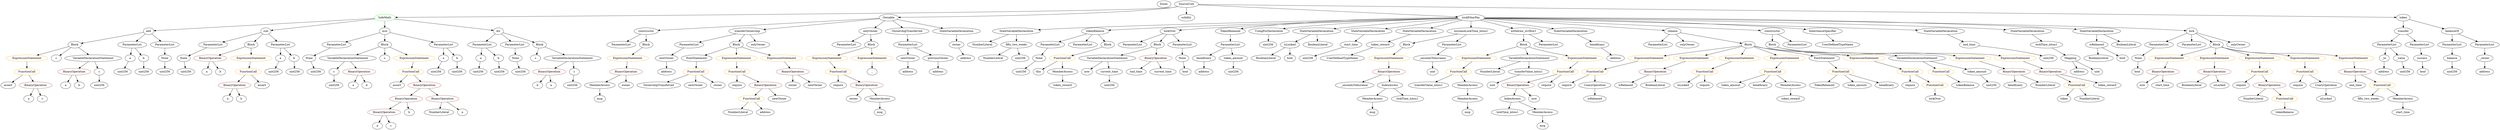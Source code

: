 strict digraph {
	graph [bb="0,0,11087,684"];
	node [label="\N"];
	Enter	[height=0.5,
		pos="5211.1,666",
		width=0.83628];
	Identifier__	[color=black,
		height=0.5,
		label=_,
		pos="3917.1,306",
		width=0.75];
	VariableDeclaration_c	[color=black,
		height=0.5,
		label=c,
		pos="1543.1,306",
		width=0.75];
	ElementaryTypeName_uint256_3	[color=black,
		height=0.5,
		label=uint256,
		pos="1543.1,234",
		width=1.0442];
	VariableDeclaration_c -> ElementaryTypeName_uint256_3	[pos="e,1543.1,252.1 1543.1,287.7 1543.1,280.41 1543.1,271.73 1543.1,263.54"];
	ExpressionStatement_Unnamed_2	[color=orange,
		height=0.5,
		label=ExpressionStatement,
		pos="117.1,378",
		width=2.458];
	FunctionCall_Unnamed_2	[color=orange,
		height=0.5,
		label=FunctionCall,
		pos="117.1,306",
		width=1.6125];
	ExpressionStatement_Unnamed_2 -> FunctionCall_Unnamed_2	[pos="e,117.1,324.1 117.1,359.7 117.1,352.41 117.1,343.73 117.1,335.54"];
	ElementaryTypeName_bool	[color=black,
		height=0.5,
		label=bool,
		pos="10762,306",
		width=0.76697];
	BinaryOperation_Unnamed_19	[color=brown,
		height=0.5,
		label=BinaryOperation,
		pos="9823.1,306",
		width=1.9867];
	BooleanLiteral_Unnamed_4	[color=black,
		height=0.5,
		label=BooleanLiteral,
		pos="9735.1,234",
		width=1.7788];
	BinaryOperation_Unnamed_19 -> BooleanLiteral_Unnamed_4	[pos="e,9755.8,251.47 9802.2,288.41 9791.1,279.52 9777.1,268.41 9764.8,258.63"];
	Identifier_isLocked_1	[color=black,
		height=0.5,
		label=isLocked,
		pos="9862.1,234",
		width=1.2521];
	BinaryOperation_Unnamed_19 -> Identifier_isLocked_1	[pos="e,9852.8,251.62 9832.7,287.7 9837.2,279.78 9842.5,270.23 9847.4,261.44"];
	Parameter_None_3	[color=black,
		height=0.5,
		label=None,
		pos="743.1,378",
		width=0.85014];
	ElementaryTypeName_uint256_13	[color=black,
		height=0.5,
		label=uint256,
		pos="743.1,306",
		width=1.0442];
	Parameter_None_3 -> ElementaryTypeName_uint256_13	[pos="e,743.1,324.1 743.1,359.7 743.1,352.41 743.1,343.73 743.1,335.54"];
	Identifier_isLocked	[color=black,
		height=0.5,
		label=isLocked,
		pos="10337,162",
		width=1.2521];
	Identifier_a_7	[color=black,
		height=0.5,
		label=a,
		pos="118.1,162",
		width=0.75];
	ParameterList_Unnamed_19	[color=black,
		height=0.5,
		label=ParameterList,
		pos="4703.1,450",
		width=1.7095];
	Parameter_None_4	[color=black,
		height=0.5,
		label=None,
		pos="4661.1,378",
		width=0.85014];
	ParameterList_Unnamed_19 -> Parameter_None_4	[pos="e,4670.9,395.31 4692.9,432.05 4688.1,423.94 4682.1,414.04 4676.7,405.01"];
	ParameterList_Unnamed_22	[color=black,
		height=0.5,
		label=ParameterList,
		pos="5068.1,450",
		width=1.7095];
	Identifier_assert	[color=black,
		height=0.5,
		label=assert,
		pos="1848.1,234",
		width=0.89172];
	ElementaryTypeName_uint_2	[color=black,
		height=0.5,
		label=uint,
		pos="6640.1,234",
		width=0.75];
	Parameter_balance	[color=black,
		height=0.5,
		label=balance,
		pos="10884,378",
		width=1.0719];
	ElementaryTypeName_uint256_15	[color=black,
		height=0.5,
		label=uint256,
		pos="10884,306",
		width=1.0442];
	Parameter_balance -> ElementaryTypeName_uint256_15	[pos="e,10884,324.1 10884,359.7 10884,352.41 10884,343.73 10884,335.54"];
	NumberLiteral_Unnamed_6	[color=black,
		height=0.5,
		label=NumberLiteral,
		pos="10012,162",
		width=1.765];
	BinaryOperation_Unnamed_23	[color=brown,
		height=0.5,
		label=BinaryOperation,
		pos="7367.1,306",
		width=1.9867];
	Identifier_isReleased_1	[color=black,
		height=0.5,
		label=isReleased,
		pos="7235.1,234",
		width=1.3907];
	BinaryOperation_Unnamed_23 -> Identifier_isReleased_1	[pos="e,7262.4,249.46 7337.5,289.29 7318.2,279.08 7293,265.69 7272.4,254.77"];
	BooleanLiteral_Unnamed_5	[color=black,
		height=0.5,
		label=BooleanLiteral,
		pos="7367.1,234",
		width=1.7788];
	BinaryOperation_Unnamed_23 -> BooleanLiteral_Unnamed_5	[pos="e,7367.1,252.1 7367.1,287.7 7367.1,280.41 7367.1,271.73 7367.1,263.54"];
	FunctionDefinition_constructor	[color=black,
		height=0.5,
		label=constructor,
		pos="2884.1,522",
		width=1.4877];
	ParameterList_Unnamed_13	[color=black,
		height=0.5,
		label=ParameterList,
		pos="2772.1,450",
		width=1.7095];
	FunctionDefinition_constructor -> ParameterList_Unnamed_13	[pos="e,2797.4,466.81 2859.5,505.64 2844.1,496.02 2824,483.47 2807,472.82"];
	Block_Unnamed_4	[color=black,
		height=0.5,
		label=Block,
		pos="2884.1,450",
		width=0.90558];
	FunctionDefinition_constructor -> Block_Unnamed_4	[pos="e,2884.1,468.1 2884.1,503.7 2884.1,496.41 2884.1,487.73 2884.1,479.54"];
	ExpressionStatement_Unnamed_19	[color=orange,
		height=0.5,
		label=ExpressionStatement,
		pos="7356.1,378",
		width=2.458];
	FunctionCall_Unnamed_16	[color=orange,
		height=0.5,
		label=FunctionCall,
		pos="7130.1,306",
		width=1.6125];
	ExpressionStatement_Unnamed_19 -> FunctionCall_Unnamed_16	[pos="e,7170,319.35 7309,362.41 7271.6,350.81 7219.3,334.62 7180.9,322.73"];
	Parameter_a_1	[color=black,
		height=0.5,
		label=a,
		pos="2180.1,378",
		width=0.75];
	ElementaryTypeName_uint256_4	[color=black,
		height=0.5,
		label=uint256,
		pos="2171.1,306",
		width=1.0442];
	Parameter_a_1 -> ElementaryTypeName_uint256_4	[pos="e,2173.3,324.1 2177.9,359.7 2176.9,352.32 2175.8,343.52 2174.7,335.25"];
	Identifier_require_2	[color=black,
		height=0.5,
		label=require,
		pos="10213,234",
		width=1.0026];
	Identifier_require_7	[color=black,
		height=0.5,
		label=require,
		pos="8525.1,234",
		width=1.0026];
	Parameter_a_2	[color=black,
		height=0.5,
		label=a,
		pos="1260.1,378",
		width=0.75];
	ElementaryTypeName_uint256_8	[color=black,
		height=0.5,
		label=uint256,
		pos="1240.1,306",
		width=1.0442];
	Parameter_a_2 -> ElementaryTypeName_uint256_8	[pos="e,1245,324.28 1255.3,360.05 1253.1,352.6 1250.6,343.64 1248.2,335.22"];
	ElementaryTypeName_bool_3	[color=black,
		height=0.5,
		label=bool,
		pos="9490.1,306",
		width=0.76697];
	StateVariableDeclaration_Unnamed_7	[color=black,
		height=0.5,
		label=StateVariableDeclaration,
		pos="4551.1,522",
		width=2.8184];
	NumberLiteral_Unnamed_3	[color=black,
		height=0.5,
		label=NumberLiteral,
		pos="4397.1,450",
		width=1.765];
	StateVariableDeclaration_Unnamed_7 -> NumberLiteral_Unnamed_3	[pos="e,4429.7,465.83 4515.4,504.76 4493,494.57 4463.9,481.37 4440.2,470.59"];
	VariableDeclaration_fifty_two_weeks	[color=black,
		height=0.5,
		label=fifty_two_weeks,
		pos="4551.1,450",
		width=2.0145];
	StateVariableDeclaration_Unnamed_7 -> VariableDeclaration_fifty_two_weeks	[pos="e,4551.1,468.1 4551.1,503.7 4551.1,496.41 4551.1,487.73 4551.1,479.54"];
	ParameterList_Unnamed_5	[color=black,
		height=0.5,
		label=ParameterList,
		pos="953.1,450",
		width=1.7095];
	Parameter_None_2	[color=black,
		height=0.5,
		label=None,
		pos="829.1,378",
		width=0.85014];
	ParameterList_Unnamed_5 -> Parameter_None_2	[pos="e,850.78,391.24 925.58,433.46 906.38,422.63 880.71,408.14 860.68,396.83"];
	ElementaryTypeName_uint256_18	[color=black,
		height=0.5,
		label=uint256,
		pos="5864.1,378",
		width=1.0442];
	Parameter_b_2	[color=black,
		height=0.5,
		label=b,
		pos="1332.1,378",
		width=0.75];
	ElementaryTypeName_uint256_9	[color=black,
		height=0.5,
		label=uint256,
		pos="1333.1,306",
		width=1.0442];
	Parameter_b_2 -> ElementaryTypeName_uint256_9	[pos="e,1332.9,324.1 1332.3,359.7 1332.5,352.41 1332.6,343.73 1332.7,335.54"];
	FunctionCall_Unnamed_10	[color=orange,
		height=0.5,
		label=FunctionCall,
		pos="10018,306",
		width=1.6125];
	Identifier_require_3	[color=black,
		height=0.5,
		label=require,
		pos="9961.1,234",
		width=1.0026];
	FunctionCall_Unnamed_10 -> Identifier_require_3	[pos="e,9974,250.83 10004,288.05 9997.4,279.56 9988.9,269.11 9981.2,259.73"];
	BinaryOperation_Unnamed_16	[color=brown,
		height=0.5,
		label=BinaryOperation,
		pos="10087,234",
		width=1.9867];
	FunctionCall_Unnamed_10 -> BinaryOperation_Unnamed_16	[pos="e,10070,251.96 10034,288.41 10043,279.91 10053,269.37 10063,259.91"];
	ParameterList_Unnamed_21	[color=black,
		height=0.5,
		label=ParameterList,
		pos="9573.1,450",
		width=1.7095];
	Parameter_None_5	[color=black,
		height=0.5,
		label=None,
		pos="9490.1,378",
		width=0.85014];
	ParameterList_Unnamed_21 -> Parameter_None_5	[pos="e,9507,393.25 9553.9,432.76 9542.4,423.14 9527.9,410.84 9515.5,400.43"];
	ElementaryTypeName_uint_1	[color=black,
		height=0.5,
		label=uint,
		pos="6417.1,306",
		width=0.75];
	Identifier_TokenReleased	[color=black,
		height=0.5,
		label=TokenReleased,
		pos="8137.1,234",
		width=1.8897];
	VariableDeclaration_isReleased	[color=black,
		height=0.5,
		label=isReleased,
		pos="9297.1,450",
		width=1.3907];
	BooleanLiteral_Unnamed_2	[color=black,
		height=0.5,
		label=BooleanLiteral,
		pos="9299.1,378",
		width=1.7788];
	VariableDeclaration_isReleased -> BooleanLiteral_Unnamed_2	[pos="e,9298.6,396.1 9297.6,431.7 9297.8,424.41 9298.1,415.73 9298.3,407.54"];
	ElementaryTypeName_bool_2	[color=black,
		height=0.5,
		label=bool,
		pos="9409.1,378",
		width=0.76697];
	VariableDeclaration_isReleased -> ElementaryTypeName_bool_2	[pos="e,9389.7,391.14 9321.4,433.81 9338.7,423.02 9361.9,408.49 9380.1,397.1"];
	Identifier_token_amount_1	[color=black,
		height=0.5,
		label=token_amount,
		pos="8287.1,234",
		width=1.765];
	Identifier_owner_3	[color=black,
		height=0.5,
		label=owner,
		pos="3586.1,234",
		width=0.93331];
	UserDefinedTypeName_Unnamed	[color=black,
		height=0.5,
		label=UserDefinedTypeName,
		pos="8253.1,450",
		width=2.7214];
	FunctionCall_Unnamed_8	[color=orange,
		height=0.5,
		label=FunctionCall,
		pos="4768.1,378",
		width=1.6125];
	Identifier_this	[color=black,
		height=0.5,
		label=this,
		pos="4654.1,306",
		width=0.75];
	FunctionCall_Unnamed_8 -> Identifier_this	[pos="e,4673.3,318.8 4742.8,361.46 4725.1,350.59 4701.4,336.04 4682.9,324.71"];
	MemberAccess_Unnamed_2	[color=black,
		height=0.5,
		label=MemberAccess,
		pos="4768.1,306",
		width=1.9174];
	FunctionCall_Unnamed_8 -> MemberAccess_Unnamed_2	[pos="e,4768.1,324.1 4768.1,359.7 4768.1,352.41 4768.1,343.73 4768.1,335.54"];
	FunctionDefinition_tokenBalance	[color=black,
		height=0.5,
		label=tokenBalance,
		pos="4900.1,522",
		width=1.6679];
	FunctionDefinition_tokenBalance -> ParameterList_Unnamed_19	[pos="e,4741.2,464.52 4862.6,507.67 4831.2,496.5 4786.1,480.48 4751.8,468.32"];
	ParameterList_Unnamed_18	[color=black,
		height=0.5,
		label=ParameterList,
		pos="4844.1,450",
		width=1.7095];
	FunctionDefinition_tokenBalance -> ParameterList_Unnamed_18	[pos="e,4857.5,467.79 4886.5,504.05 4879.9,495.8 4871.9,485.7 4864.5,476.54"];
	Block_Unnamed_8	[color=black,
		height=0.5,
		label=Block,
		pos="4956.1,450",
		width=0.90558];
	FunctionDefinition_tokenBalance -> Block_Unnamed_8	[pos="e,4943.4,466.83 4913.7,504.05 4920.5,495.56 4928.8,485.11 4936.3,475.73"];
	Identifier_require_1	[color=black,
		height=0.5,
		label=require,
		pos="3337.1,234",
		width=1.0026];
	Identifier_isLocked_2	[color=black,
		height=0.5,
		label=isLocked,
		pos="7494.1,234",
		width=1.2521];
	Identifier_lockTime_intou1_1	[color=black,
		height=0.5,
		label=lockTime_intou1,
		pos="6658.1,90",
		width=2.0422];
	Identifier_OwnershipTransferred	[color=black,
		height=0.5,
		label=OwnershipTransferred,
		pos="2984.1,234",
		width=2.6243];
	Identifier_token_amount	[color=black,
		height=0.5,
		label=token_amount,
		pos="7711.1,234",
		width=1.765];
	Identifier_fifty_two_weeks	[color=black,
		height=0.5,
		label=fifty_two_weeks,
		pos="10532,162",
		width=2.0145];
	Identifier_require_6	[color=black,
		height=0.5,
		label=require,
		pos="6973.1,234",
		width=1.0026];
	Identifier_require_5	[color=black,
		height=0.5,
		label=require,
		pos="7593.1,234",
		width=1.0026];
	ParameterList_Unnamed_26	[color=black,
		height=0.5,
		label=ParameterList,
		pos="7387.1,450",
		width=1.7095];
	Identifier_now	[color=black,
		height=0.5,
		label=now,
		pos="9514.1,234",
		width=0.75];
	FunctionCall_Unnamed	[color=orange,
		height=0.5,
		label=FunctionCall,
		pos="1871.1,306",
		width=1.6125];
	FunctionCall_Unnamed -> Identifier_assert	[pos="e,1853.7,252.1 1865.4,287.7 1863,280.24 1860,271.32 1857.3,262.97"];
	BinaryOperation_Unnamed_1	[color=brown,
		height=0.5,
		label=BinaryOperation,
		pos="1970.1,234",
		width=1.9867];
	FunctionCall_Unnamed -> BinaryOperation_Unnamed_1	[pos="e,1947,251.31 1893.6,289.12 1906.7,279.85 1923.4,268.01 1937.9,257.76"];
	ElementaryTypeName_address_2	[color=black,
		height=0.5,
		label=address,
		pos="4335.1,378",
		width=1.0996];
	FunctionCall_Unnamed_18	[color=orange,
		height=0.5,
		label=FunctionCall,
		pos="8637.1,234",
		width=1.6125];
	Identifier_lockOver	[color=black,
		height=0.5,
		label=lockOver,
		pos="8637.1,162",
		width=1.2521];
	FunctionCall_Unnamed_18 -> Identifier_lockOver	[pos="e,8637.1,180.1 8637.1,215.7 8637.1,208.41 8637.1,199.73 8637.1,191.54"];
	NumberLiteral_Unnamed_1	[color=black,
		height=0.5,
		label=NumberLiteral,
		pos="3338.1,90",
		width=1.765];
	ElementaryTypeName_address_4	[color=black,
		height=0.5,
		label=address,
		pos="4074.1,306",
		width=1.0996];
	BinaryOperation_Unnamed_14	[color=brown,
		height=0.5,
		label=BinaryOperation,
		pos="9151.1,306",
		width=1.9867];
	FunctionCall_Unnamed_7	[color=orange,
		height=0.5,
		label=FunctionCall,
		pos="9269.1,234",
		width=1.6125];
	BinaryOperation_Unnamed_14 -> FunctionCall_Unnamed_7	[pos="e,9243,250.5 9178.2,288.94 9194.6,279.2 9215.7,266.66 9233.5,256.12"];
	Identifier_token_reward	[color=black,
		height=0.5,
		label=token_reward,
		pos="9407.1,234",
		width=1.7095];
	BinaryOperation_Unnamed_14 -> Identifier_token_reward	[pos="e,9363.1,247.03 9198.4,292.08 9241.9,280.18 9306.4,262.53 9352.2,250.01"];
	ElementaryTypeName_uint256_7	[color=black,
		height=0.5,
		label=uint256,
		pos="2592.1,234",
		width=1.0442];
	VariableDeclaration_lockTime_intou1	[color=black,
		height=0.5,
		label=lockTime_intou1,
		pos="9049.1,450",
		width=2.0422];
	Mapping_Unnamed	[color=black,
		height=0.5,
		label=Mapping,
		pos="9173.1,378",
		width=1.2105];
	VariableDeclaration_lockTime_intou1 -> Mapping_Unnamed	[pos="e,9148.1,393.09 9077.6,432.94 9095.6,422.74 9119.1,409.48 9138.3,398.66"];
	ContractDefinition_SafeMath	[color=green,
		height=0.5,
		label=SafeMath,
		pos="1740.1,594",
		width=1.2798];
	FunctionDefinition_add	[color=black,
		height=0.5,
		label=add,
		pos="673.1,522",
		width=0.75];
	ContractDefinition_SafeMath -> FunctionDefinition_add	[pos="e,700.14,524.77 1694.9,590.04 1518.3,578.45 875.82,536.3 711.56,525.52"];
	FunctionDefinition_sub	[color=black,
		height=0.5,
		label=sub,
		pos="1193.1,522",
		width=0.75];
	ContractDefinition_SafeMath -> FunctionDefinition_sub	[pos="e,1219.7,526.4 1696.7,587.45 1592.4,574.1 1329,540.39 1230.8,527.82"];
	FunctionDefinition_mul	[color=black,
		height=0.5,
		label=mul,
		pos="1740.1,522",
		width=0.75];
	ContractDefinition_SafeMath -> FunctionDefinition_mul	[pos="e,1740.1,540.1 1740.1,575.7 1740.1,568.41 1740.1,559.73 1740.1,551.54"];
	FunctionDefinition_div	[color=black,
		height=0.5,
		label=div,
		pos="2257.1,522",
		width=0.75];
	ContractDefinition_SafeMath -> FunctionDefinition_div	[pos="e,2230.5,526.6 1783.3,587.15 1882.6,573.71 2125.6,540.81 2219.3,528.11"];
	ParameterList_Unnamed_20	[color=black,
		height=0.5,
		label=ParameterList,
		pos="9714.1,450",
		width=1.7095];
	ExpressionStatement_Unnamed_22	[color=orange,
		height=0.5,
		label=ExpressionStatement,
		pos="7551.1,378",
		width=2.458];
	ExpressionStatement_Unnamed_22 -> BinaryOperation_Unnamed_23	[pos="e,7405.5,321.61 7510.7,361.64 7482.8,351.03 7445.6,336.86 7416,325.61"];
	Identifier_a	[color=black,
		height=0.5,
		label=a,
		pos="1643.1,234",
		width=0.75];
	ExpressionStatement_Unnamed_18	[color=orange,
		height=0.5,
		label=ExpressionStatement,
		pos="7746.1,378",
		width=2.458];
	FunctionCall_Unnamed_15	[color=orange,
		height=0.5,
		label=FunctionCall,
		pos="7593.1,306",
		width=1.6125];
	ExpressionStatement_Unnamed_18 -> FunctionCall_Unnamed_15	[pos="e,7624.8,321.51 7711.4,361.12 7688.7,350.75 7659,337.16 7635,326.19"];
	NumberLiteral_Unnamed_2	[color=black,
		height=0.5,
		label=NumberLiteral,
		pos="4456.1,378",
		width=1.765];
	ExpressionStatement_Unnamed_12	[color=orange,
		height=0.5,
		label=ExpressionStatement,
		pos="9628.1,378",
		width=2.458];
	BinaryOperation_Unnamed_17	[color=brown,
		height=0.5,
		label=BinaryOperation,
		pos="9607.1,306",
		width=1.9867];
	ExpressionStatement_Unnamed_12 -> BinaryOperation_Unnamed_17	[pos="e,9612.2,324.1 9622.9,359.7 9620.7,352.24 9618,343.32 9615.5,334.97"];
	ContractDefinition_Ownable	[color=black,
		height=0.5,
		label=Ownable,
		pos="3986.1,594",
		width=1.2105];
	ContractDefinition_Ownable -> FunctionDefinition_constructor	[pos="e,2936.4,526.32 3943.2,590.28 3773.7,579.51 3149.7,539.87 2947.7,527.04"];
	FunctionDefinition_transferOwnership	[color=black,
		height=0.5,
		label=transferOwnership,
		pos="3383.1,522",
		width=2.1947];
	ContractDefinition_Ownable -> FunctionDefinition_transferOwnership	[pos="e,3452.2,531.02 3944.7,588.19 3845.5,576.68 3593.2,547.39 3463.2,532.3"];
	ModifierDefinition_onlyOwner	[color=black,
		height=0.5,
		label=onlyOwner,
		pos="3904.1,522",
		width=1.4323];
	ContractDefinition_Ownable -> ModifierDefinition_onlyOwner	[pos="e,3923.1,539.22 3967.9,577.46 3957.3,568.41 3943.7,556.82 3931.8,546.65"];
	EventDefinition_OwnershipTransferred	[color=black,
		height=0.5,
		label=OwnershipTransferred,
		pos="4068.1,522",
		width=2.6243];
	ContractDefinition_Ownable -> EventDefinition_OwnershipTransferred	[pos="e,4048.2,539.96 4004.3,577.46 4014.7,568.61 4027.9,557.31 4039.6,547.3"];
	StateVariableDeclaration_Unnamed	[color=black,
		height=0.5,
		label=StateVariableDeclaration,
		pos="4282.1,522",
		width=2.8184];
	ContractDefinition_Ownable -> StateVariableDeclaration_Unnamed	[pos="e,4222.8,537.01 4023.3,584.21 4070.4,573.06 4152.6,553.63 4211.7,539.65"];
	Block_Unnamed_3	[color=black,
		height=0.5,
		label=Block,
		pos="332.1,450",
		width=0.90558];
	FunctionDefinition_add -> Block_Unnamed_3	[pos="e,362.38,457.21 647.47,515.74 588.93,503.72 444.96,474.17 373.59,459.52"];
	ParameterList_Unnamed_6	[color=black,
		height=0.5,
		label=ParameterList,
		pos="602.1,450",
		width=1.7095];
	FunctionDefinition_add -> ParameterList_Unnamed_6	[pos="e,619.04,467.7 658.39,506.5 649.35,497.59 637.54,485.94 627.07,475.62"];
	ParameterList_Unnamed_7	[color=black,
		height=0.5,
		label=ParameterList,
		pos="743.1,450",
		width=1.7095];
	FunctionDefinition_add -> ParameterList_Unnamed_7	[pos="e,726.4,467.7 687.61,506.5 696.52,497.59 708.16,485.94 718.49,475.62"];
	ExpressionStatement_Unnamed_4	[color=orange,
		height=0.5,
		label=ExpressionStatement,
		pos="3722.1,378",
		width=2.458];
	FunctionCall_Unnamed_3	[color=orange,
		height=0.5,
		label=FunctionCall,
		pos="3793.1,306",
		width=1.6125];
	ExpressionStatement_Unnamed_4 -> FunctionCall_Unnamed_3	[pos="e,3776.6,323.31 3739.3,360.05 3748.1,351.42 3758.9,340.76 3768.5,331.27"];
	ElementaryTypeName_uint256_21	[color=black,
		height=0.5,
		label=uint256,
		pos="5525.1,306",
		width=1.0442];
	ElementaryTypeName_uint256_17	[color=black,
		height=0.5,
		label=uint256,
		pos="5680.1,450",
		width=1.0442];
	EmitStatement_Unnamed	[color=black,
		height=0.5,
		label=EmitStatement,
		pos="3161.1,378",
		width=1.7788];
	FunctionCall_Unnamed_6	[color=orange,
		height=0.5,
		label=FunctionCall,
		pos="3152.1,306",
		width=1.6125];
	EmitStatement_Unnamed -> FunctionCall_Unnamed_6	[pos="e,3154.3,324.1 3158.9,359.7 3157.9,352.32 3156.8,343.52 3155.7,335.25"];
	FunctionDefinition_lockOver	[color=black,
		height=0.5,
		label=lockOver,
		pos="5236.1,522",
		width=1.2521];
	FunctionDefinition_lockOver -> ParameterList_Unnamed_22	[pos="e,5102.3,465.27 5205.7,508.32 5179.7,497.52 5142.1,481.83 5112.8,469.6"];
	Block_Unnamed_10	[color=black,
		height=0.5,
		label=Block,
		pos="5180.1,450",
		width=0.90558];
	FunctionDefinition_lockOver -> Block_Unnamed_10	[pos="e,5192.9,466.99 5222.8,504.41 5216,495.92 5207.6,485.41 5200.1,475.96"];
	ParameterList_Unnamed_23	[color=black,
		height=0.5,
		label=ParameterList,
		pos="5292.1,450",
		width=1.7095];
	FunctionDefinition_lockOver -> ParameterList_Unnamed_23	[pos="e,5278.5,467.96 5249.4,504.41 5256,496.16 5264.1,486.01 5271.5,476.78"];
	BinaryOperation_Unnamed_3	[color=brown,
		height=0.5,
		label=BinaryOperation,
		pos="1890.1,162",
		width=1.9867];
	BinaryOperation_Unnamed_4	[color=brown,
		height=0.5,
		label=BinaryOperation,
		pos="1786.1,90",
		width=1.9867];
	BinaryOperation_Unnamed_3 -> BinaryOperation_Unnamed_4	[pos="e,1810.5,107.39 1866,144.76 1852.3,135.55 1835,123.88 1819.9,113.77"];
	Identifier_b_1	[color=black,
		height=0.5,
		label=b,
		pos="1903.1,90",
		width=0.75];
	BinaryOperation_Unnamed_3 -> Identifier_b_1	[pos="e,1899.9,108.1 1893.3,143.7 1894.7,136.32 1896.3,127.52 1897.9,119.25"];
	ExpressionStatement_Unnamed_21	[color=orange,
		height=0.5,
		label=ExpressionStatement,
		pos="7941.1,378",
		width=2.458];
	FunctionCall_Unnamed_20	[color=orange,
		height=0.5,
		label=FunctionCall,
		pos="7893.1,306",
		width=1.6125];
	ExpressionStatement_Unnamed_21 -> FunctionCall_Unnamed_20	[pos="e,7904.8,324.1 7929.2,359.7 7923.8,351.81 7917.3,342.3 7911.3,333.55"];
	Identifier_assert_2	[color=black,
		height=0.5,
		label=assert,
		pos="32.102,234",
		width=0.89172];
	ElementaryTypeName_address_7	[color=black,
		height=0.5,
		label=address,
		pos="7210.1,378",
		width=1.0996];
	Identifier_beneficiary	[color=black,
		height=0.5,
		label=beneficiary,
		pos="8996.1,234",
		width=1.4184];
	Identifier_end_time	[color=black,
		height=0.5,
		label=end_time,
		pos="10470,234",
		width=1.2382];
	Block_Unnamed_2	[color=black,
		height=0.5,
		label=Block,
		pos="1127.1,450",
		width=0.90558];
	BinaryOperation_Unnamed_7	[color=brown,
		height=0.5,
		label=BinaryOperation,
		pos="949.1,378",
		width=1.9867];
	Block_Unnamed_2 -> BinaryOperation_Unnamed_7	[pos="e,986.5,393.71 1101.2,438.82 1074,428.11 1030.5,411.01 997,397.84"];
	ExpressionStatement_Unnamed_1	[color=orange,
		height=0.5,
		label=ExpressionStatement,
		pos="1127.1,378",
		width=2.458];
	Block_Unnamed_2 -> ExpressionStatement_Unnamed_1	[pos="e,1127.1,396.1 1127.1,431.7 1127.1,424.41 1127.1,415.73 1127.1,407.54"];
	ParameterList_Unnamed_1	[color=black,
		height=0.5,
		label=ParameterList,
		pos="1518.1,450",
		width=1.7095];
	Parameter_None	[color=black,
		height=0.5,
		label=None,
		pos="1408.1,378",
		width=0.85014];
	ParameterList_Unnamed_1 -> Parameter_None	[pos="e,1428.2,391.78 1493.1,433.12 1476.7,422.66 1455.1,408.93 1437.8,397.91"];
	ExpressionStatement_Unnamed_17	[color=orange,
		height=0.5,
		label=ExpressionStatement,
		pos="6612.1,378",
		width=2.458];
	FunctionCall_Unnamed_14	[color=orange,
		height=0.5,
		label=FunctionCall,
		pos="6523.1,306",
		width=1.6125];
	ExpressionStatement_Unnamed_17 -> FunctionCall_Unnamed_14	[pos="e,6543.5,323.07 6590.6,360.05 6579,351 6564.7,339.73 6552.2,329.91"];
	Parameter_newOwner	[color=black,
		height=0.5,
		label=newOwner,
		pos="3028.1,378",
		width=1.4046];
	ElementaryTypeName_address_5	[color=black,
		height=0.5,
		label=address,
		pos="3028.1,306",
		width=1.0996];
	Parameter_newOwner -> ElementaryTypeName_address_5	[pos="e,3028.1,324.1 3028.1,359.7 3028.1,352.41 3028.1,343.73 3028.1,335.54"];
	ElementaryTypeName_uint256_12	[color=black,
		height=0.5,
		label=uint256,
		pos="650.1,306",
		width=1.0442];
	Parameter_a	[color=black,
		height=0.5,
		label=a,
		pos="2006.1,378",
		width=0.75];
	ElementaryTypeName_uint256	[color=black,
		height=0.5,
		label=uint256,
		pos="1985.1,306",
		width=1.0442];
	Parameter_a -> ElementaryTypeName_uint256	[pos="e,1990.3,324.28 2001,360.05 1998.8,352.6 1996.1,343.64 1993.6,335.22"];
	Identifier_msg_1	[color=black,
		height=0.5,
		label=msg,
		pos="3979.1,90",
		width=0.75];
	ElementaryTypeName_address_9	[color=black,
		height=0.5,
		label=address,
		pos="9280.1,306",
		width=1.0996];
	Mapping_Unnamed -> ElementaryTypeName_address_9	[pos="e,9258.2,321.35 9195.8,362.15 9211.2,352.09 9231.7,338.65 9248.7,327.56"];
	ElementaryTypeName_uint	[color=black,
		height=0.5,
		label=uint,
		pos="9365.1,306",
		width=0.75];
	Mapping_Unnamed -> ElementaryTypeName_uint	[pos="e,9344,317.47 9206.5,366.16 9245.2,353.5 9306.6,333.12 9329.1,324 9330.6,323.38 9332.2,322.74 9333.7,322.07"];
	Identifier_token	[color=black,
		height=0.5,
		label=token,
		pos="9212.1,162",
		width=0.864];
	FunctionCall_Unnamed_7 -> Identifier_token	[pos="e,9225,178.83 9255.3,216.05 9248.4,207.56 9239.9,197.11 9232.2,187.73"];
	NumberLiteral_Unnamed_4	[color=black,
		height=0.5,
		label=NumberLiteral,
		pos="9325.1,162",
		width=1.765];
	FunctionCall_Unnamed_7 -> NumberLiteral_Unnamed_4	[pos="e,9311.7,179.79 9282.7,216.05 9289.3,207.8 9297.3,197.7 9304.7,188.54"];
	ExpressionStatement_Unnamed_9	[color=orange,
		height=0.5,
		label=ExpressionStatement,
		pos="8735.1,378",
		width=2.458];
	BinaryOperation_Unnamed_15	[color=brown,
		height=0.5,
		label=BinaryOperation,
		pos="8990.1,306",
		width=1.9867];
	ExpressionStatement_Unnamed_9 -> BinaryOperation_Unnamed_15	[pos="e,8943.2,319.88 8786.4,362.92 8828.5,351.35 8888.2,334.96 8932.1,322.92"];
	BinaryOperation_Unnamed_22	[color=brown,
		height=0.5,
		label=BinaryOperation,
		pos="6757.1,234",
		width=1.9867];
	IndexAccess_Unnamed_1	[color=black,
		height=0.5,
		label=IndexAccess,
		pos="6714.1,162",
		width=1.6402];
	BinaryOperation_Unnamed_22 -> IndexAccess_Unnamed_1	[pos="e,6724.4,179.79 6746.7,216.05 6741.8,208.06 6735.8,198.33 6730.3,189.4"];
	Identifier_now_2	[color=black,
		height=0.5,
		label=now,
		pos="6818.1,162",
		width=0.75];
	BinaryOperation_Unnamed_22 -> Identifier_now_2	[pos="e,6805.1,177.89 6771.9,216.05 6779.6,207.13 6789.3,196.06 6797.8,186.33"];
	NumberLiteral_Unnamed_5	[color=black,
		height=0.5,
		label=NumberLiteral,
		pos="9129.1,234",
		width=1.765];
	Identifier_owner_1	[color=black,
		height=0.5,
		label=owner,
		pos="3858.1,162",
		width=0.93331];
	BinaryOperation_Unnamed_13	[color=brown,
		height=0.5,
		label=BinaryOperation,
		pos="3586.1,306",
		width=1.9867];
	BinaryOperation_Unnamed_13 -> Identifier_owner_3	[pos="e,3586.1,252.1 3586.1,287.7 3586.1,280.41 3586.1,271.73 3586.1,263.54"];
	Identifier_newOwner_2	[color=black,
		height=0.5,
		label=newOwner,
		pos="3688.1,234",
		width=1.4046];
	BinaryOperation_Unnamed_13 -> Identifier_newOwner_2	[pos="e,3665.7,250.35 3610,288.59 3623.8,279.11 3641.4,267.06 3656.3,256.8"];
	EventDefinition_TokenReleased	[color=black,
		height=0.5,
		label=TokenReleased,
		pos="5516.1,522",
		width=1.8897];
	ParameterList_Unnamed_16	[color=black,
		height=0.5,
		label=ParameterList,
		pos="5516.1,450",
		width=1.7095];
	EventDefinition_TokenReleased -> ParameterList_Unnamed_16	[pos="e,5516.1,468.1 5516.1,503.7 5516.1,496.41 5516.1,487.73 5516.1,479.54"];
	ParameterList_Unnamed_10	[color=black,
		height=0.5,
		label=ParameterList,
		pos="10602,450",
		width=1.7095];
	Parameter__to	[color=black,
		height=0.5,
		label=_to,
		pos="10585,378",
		width=0.75];
	ParameterList_Unnamed_10 -> Parameter__to	[pos="e,10589,396.1 10598,431.7 10596,424.32 10594,415.52 10592,407.25"];
	Parameter__value	[color=black,
		height=0.5,
		label=_value,
		pos="10666,378",
		width=0.96103];
	ParameterList_Unnamed_10 -> Parameter__value	[pos="e,10652,394.51 10617,432.41 10625,423.62 10635,412.66 10644,402.96"];
	ElementaryTypeName_uint256_20	[color=black,
		height=0.5,
		label=uint256,
		pos="4575.1,378",
		width=1.0442];
	Identifier_newOwner_1	[color=black,
		height=0.5,
		label=newOwner,
		pos="3147.1,234",
		width=1.4046];
	BooleanLiteral_Unnamed	[color=black,
		height=0.5,
		label=BooleanLiteral,
		pos="5671.1,378",
		width=1.7788];
	Identifier_b_2	[color=black,
		height=0.5,
		label=b,
		pos="2420.1,234",
		width=0.75];
	Identifier_require	[color=black,
		height=0.5,
		label=require,
		pos="3793.1,234",
		width=1.0026];
	ParameterList_Unnamed_15	[color=black,
		height=0.5,
		label=ParameterList,
		pos="3124.1,450",
		width=1.7095];
	FunctionDefinition_transferOwnership -> ParameterList_Unnamed_15	[pos="e,3168,462.85 3333.5,507.59 3289.2,495.63 3224.6,478.16 3178.9,465.8"];
	Block_Unnamed_6	[color=black,
		height=0.5,
		label=Block,
		pos="3332.1,450",
		width=0.90558];
	FunctionDefinition_transferOwnership -> Block_Unnamed_6	[pos="e,3343.6,466.83 3370.8,504.05 3364.6,495.65 3357.1,485.32 3350.3,476.02"];
	ModifierInvocation_onlyOwner	[color=black,
		height=0.5,
		label=onlyOwner,
		pos="3434.1,450",
		width=1.4323];
	FunctionDefinition_transferOwnership -> ModifierInvocation_onlyOwner	[pos="e,3421.9,467.79 3395.4,504.05 3401.4,495.89 3408.7,485.91 3415.3,476.82"];
	VariableDeclaration_token_reward	[color=black,
		height=0.5,
		label=token_reward,
		pos="6185.1,450",
		width=1.7095];
	UserDefinedTypeName_Unnamed_1	[color=black,
		height=0.5,
		label=UserDefinedTypeName,
		pos="6018.1,378",
		width=2.7214];
	VariableDeclaration_token_reward -> UserDefinedTypeName_Unnamed_1	[pos="e,6056.3,395.03 6150.9,434.67 6126.6,424.5 6093.7,410.7 6066.7,399.39"];
	VariableDeclaration_beneficiary_1	[color=black,
		height=0.5,
		label=beneficiary,
		pos="5392.1,378",
		width=1.4184];
	ParameterList_Unnamed_16 -> VariableDeclaration_beneficiary_1	[pos="e,5418.3,393.77 5488.6,433.46 5470.8,423.43 5447.5,410.26 5428.2,399.38"];
	VariableDeclaration_token_amount	[color=black,
		height=0.5,
		label=token_amount,
		pos="5525.1,378",
		width=1.765];
	ParameterList_Unnamed_16 -> VariableDeclaration_token_amount	[pos="e,5522.9,396.1 5518.3,431.7 5519.3,424.32 5520.4,415.52 5521.5,407.25"];
	Block_Unnamed_3 -> ExpressionStatement_Unnamed_2	[pos="e,162.69,393.84 304.43,439.99 271.54,429.28 215.78,411.13 173.63,397.41"];
	Identifier_c_4	[color=black,
		height=0.5,
		label=c,
		pos="250.1,378",
		width=0.75];
	Block_Unnamed_3 -> Identifier_c_4	[pos="e,266.23,392.77 315.11,434.5 303.45,424.54 287.78,411.17 274.75,400.04"];
	VariableDeclarationStatement_Unnamed_2	[color=black,
		height=0.5,
		label=VariableDeclarationStatement,
		pos="414.1,378",
		width=3.3174];
	Block_Unnamed_3 -> VariableDeclarationStatement_Unnamed_2	[pos="e,393.95,396.2 349.09,434.5 359.59,425.54 373.32,413.81 385.46,403.45"];
	VariableDeclarationStatement_Unnamed_3	[color=black,
		height=0.5,
		label=VariableDeclarationStatement,
		pos="4963.1,378",
		width=3.3174];
	Block_Unnamed_10 -> VariableDeclarationStatement_Unnamed_3	[pos="e,5019.1,394.29 5155.1,438.17 5149.9,436.03 5144.3,433.86 5139.1,432 5103.5,419.28 5063.1,406.97 5030,397.42"];
	BinaryOperation_Unnamed_20	[color=brown,
		height=0.5,
		label=BinaryOperation,
		pos="5172.1,378",
		width=1.9867];
	Block_Unnamed_10 -> BinaryOperation_Unnamed_20	[pos="e,5174.1,396.1 5178.1,431.7 5177.3,424.41 5176.3,415.73 5175.4,407.54"];
	MemberAccess_Unnamed_1	[color=black,
		height=0.5,
		label=MemberAccess,
		pos="3979.1,162",
		width=1.9174];
	MemberAccess_Unnamed_1 -> Identifier_msg_1	[pos="e,3979.1,108.1 3979.1,143.7 3979.1,136.41 3979.1,127.73 3979.1,119.54"];
	VariableDeclaration_isLocked	[color=black,
		height=0.5,
		label=isLocked,
		pos="5781.1,450",
		width=1.2521];
	VariableDeclaration_isLocked -> BooleanLiteral_Unnamed	[pos="e,5695.9,394.8 5757.8,434.15 5742.6,424.49 5722.5,411.72 5705.5,400.9"];
	ElementaryTypeName_bool_1	[color=black,
		height=0.5,
		label=bool,
		pos="5781.1,378",
		width=0.76697];
	VariableDeclaration_isLocked -> ElementaryTypeName_bool_1	[pos="e,5781.1,396.1 5781.1,431.7 5781.1,424.41 5781.1,415.73 5781.1,407.54"];
	ElementaryTypeName_bool_4	[color=black,
		height=0.5,
		label=bool,
		pos="5327.1,306",
		width=0.76697];
	Identifier_a_2	[color=black,
		height=0.5,
		label=a,
		pos="1750.1,18",
		width=0.75];
	Identifier_a_3	[color=black,
		height=0.5,
		label=a,
		pos="2492.1,234",
		width=0.75];
	Block_Unnamed_11	[color=black,
		height=0.5,
		label=Block,
		pos="6338.1,450",
		width=0.90558];
	ExpressionStatement_Unnamed_15	[color=orange,
		height=0.5,
		label=ExpressionStatement,
		pos="6222.1,378",
		width=2.458];
	Block_Unnamed_11 -> ExpressionStatement_Unnamed_15	[pos="e,6249.3,395.39 6316.6,436 6300.4,426.28 6278,412.75 6259.1,401.32"];
	Block_Unnamed	[color=black,
		height=0.5,
		label=Block,
		pos="1740.1,450",
		width=0.90558];
	VariableDeclarationStatement_Unnamed	[color=black,
		height=0.5,
		label=VariableDeclarationStatement,
		pos="1576.1,378",
		width=3.3174];
	Block_Unnamed -> VariableDeclarationStatement_Unnamed	[pos="e,1614.5,395.4 1714.8,438.22 1691,428.04 1654.6,412.5 1625.1,399.89"];
	Identifier_c_1	[color=black,
		height=0.5,
		label=c,
		pos="1740.1,378",
		width=0.75];
	Block_Unnamed -> Identifier_c_1	[pos="e,1740.1,396.1 1740.1,431.7 1740.1,424.41 1740.1,415.73 1740.1,407.54"];
	ExpressionStatement_Unnamed	[color=orange,
		height=0.5,
		label=ExpressionStatement,
		pos="1873.1,378",
		width=2.458];
	Block_Unnamed -> ExpressionStatement_Unnamed	[pos="e,1842.2,395.25 1763.3,436.81 1782.2,426.82 1809.6,412.45 1832.2,400.53"];
	Parameter_b	[color=black,
		height=0.5,
		label=b,
		pos="2078.1,378",
		width=0.75];
	ElementaryTypeName_uint256_1	[color=black,
		height=0.5,
		label=uint256,
		pos="2078.1,306",
		width=1.0442];
	Parameter_b -> ElementaryTypeName_uint256_1	[pos="e,2078.1,324.1 2078.1,359.7 2078.1,352.41 2078.1,343.73 2078.1,335.54"];
	FunctionCall_Unnamed_15 -> Identifier_isLocked_2	[pos="e,7515.5,250.1 7570.6,289.12 7557.1,279.52 7539.6,267.16 7524.8,256.67"];
	FunctionCall_Unnamed_15 -> Identifier_require_5	[pos="e,7593.1,252.1 7593.1,287.7 7593.1,280.41 7593.1,271.73 7593.1,263.54"];
	Parameter_None_1	[color=black,
		height=0.5,
		label=None,
		pos="2332.1,378",
		width=0.85014];
	ElementaryTypeName_uint256_6	[color=black,
		height=0.5,
		label=uint256,
		pos="2357.1,306",
		width=1.0442];
	Parameter_None_1 -> ElementaryTypeName_uint256_6	[pos="e,2351.1,323.79 2338.2,360.05 2340.9,352.4 2344.2,343.16 2347.3,334.56"];
	Parameter_success	[color=black,
		height=0.5,
		label=success,
		pos="10760,378",
		width=1.1135];
	Parameter_success -> ElementaryTypeName_bool	[pos="e,10762,324.1 10761,359.7 10761,352.41 10761,343.73 10761,335.54"];
	Parameter_None_6	[color=black,
		height=0.5,
		label=None,
		pos="5292.1,378",
		width=0.85014];
	ParameterList_Unnamed_23 -> Parameter_None_6	[pos="e,5292.1,396.1 5292.1,431.7 5292.1,424.41 5292.1,415.73 5292.1,407.54"];
	Identifier_tokenBalance_1	[color=black,
		height=0.5,
		label=tokenBalance,
		pos="8773.1,234",
		width=1.6679];
	ParameterList_Unnamed_14	[color=black,
		height=0.5,
		label=ParameterList,
		pos="3799.1,450",
		width=1.7095];
	FunctionCall_Unnamed_5	[color=orange,
		height=0.5,
		label=FunctionCall,
		pos="3399.1,162",
		width=1.6125];
	FunctionCall_Unnamed_5 -> NumberLiteral_Unnamed_1	[pos="e,3352.9,107.96 3384.6,144.41 3377.4,136.08 3368.4,125.8 3360.3,116.49"];
	ElementaryTypeName_address_6	[color=black,
		height=0.5,
		label=address,
		pos="3459.1,90",
		width=1.0996];
	FunctionCall_Unnamed_5 -> ElementaryTypeName_address_6	[pos="e,3445.4,106.99 3413.3,144.41 3420.7,135.83 3429.8,125.19 3438,115.67"];
	VariableDeclaration_newOwner	[color=black,
		height=0.5,
		label=newOwner,
		pos="4074.1,378",
		width=1.4046];
	VariableDeclaration_newOwner -> ElementaryTypeName_address_4	[pos="e,4074.1,324.1 4074.1,359.7 4074.1,352.41 4074.1,343.73 4074.1,335.54"];
	ParameterList_Unnamed_2	[color=black,
		height=0.5,
		label=ParameterList,
		pos="2186.1,450",
		width=1.7095];
	ParameterList_Unnamed_2 -> Parameter_a_1	[pos="e,2181.6,396.1 2184.6,431.7 2184,424.41 2183.3,415.73 2182.5,407.54"];
	Parameter_b_1	[color=black,
		height=0.5,
		label=b,
		pos="2255.1,378",
		width=0.75];
	ParameterList_Unnamed_2 -> Parameter_b_1	[pos="e,2240.7,393.57 2202.5,432.41 2211.5,423.19 2223,411.58 2232.9,401.54"];
	Identifier_token_reward_2	[color=black,
		height=0.5,
		label=token_reward,
		pos="7982.1,162",
		width=1.7095];
	FunctionCall_Unnamed_6 -> Identifier_OwnershipTransferred	[pos="e,3022.3,250.93 3118.5,291 3094,280.79 3060.4,266.79 3032.9,255.34"];
	FunctionCall_Unnamed_6 -> Identifier_newOwner_1	[pos="e,3148.3,252.1 3150.9,287.7 3150.3,280.41 3149.7,271.73 3149.1,263.54"];
	Identifier_owner_2	[color=black,
		height=0.5,
		label=owner,
		pos="3249.1,234",
		width=0.93331];
	FunctionCall_Unnamed_6 -> Identifier_owner_2	[pos="e,3229.8,248.93 3174.1,289.12 3187.9,279.19 3205.7,266.3 3220.6,255.6"];
	FunctionCall_Unnamed_3 -> Identifier_require	[pos="e,3793.1,252.1 3793.1,287.7 3793.1,280.41 3793.1,271.73 3793.1,263.54"];
	BinaryOperation_Unnamed_11	[color=brown,
		height=0.5,
		label=BinaryOperation,
		pos="3919.1,234",
		width=1.9867];
	FunctionCall_Unnamed_3 -> BinaryOperation_Unnamed_11	[pos="e,3890.5,250.89 3820.4,289.81 3838,280.06 3861,267.26 3880.4,256.48"];
	BinaryOperation_Unnamed_4 -> Identifier_a_2	[pos="e,1758.4,35.145 1777.2,71.697 1773.1,63.752 1768.2,54.158 1763.7,45.344"];
	Identifier_c	[color=black,
		height=0.5,
		label=c,
		pos="1822.1,18",
		width=0.75];
	BinaryOperation_Unnamed_4 -> Identifier_c	[pos="e,1813.8,35.145 1795,71.697 1799.1,63.752 1804,54.158 1808.6,45.344"];
	ParameterList_Unnamed_12	[color=black,
		height=0.5,
		label=ParameterList,
		pos="4074.1,450",
		width=1.7095];
	ParameterList_Unnamed_12 -> VariableDeclaration_newOwner	[pos="e,4074.1,396.1 4074.1,431.7 4074.1,424.41 4074.1,415.73 4074.1,407.54"];
	VariableDeclaration_previousOwner	[color=black,
		height=0.5,
		label=previousOwner,
		pos="4210.1,378",
		width=1.8759];
	ParameterList_Unnamed_12 -> VariableDeclaration_previousOwner	[pos="e,4180.2,394.4 4103.6,433.81 4123.1,423.79 4148.8,410.54 4170.1,399.57"];
	Identifier_now_1	[color=black,
		height=0.5,
		label=now,
		pos="4882.1,306",
		width=0.75];
	VariableDeclarationStatement_Unnamed_3 -> Identifier_now_1	[pos="e,4898.3,320.97 4943.5,360.05 4932.5,350.51 4918.6,338.5 4906.8,328.32"];
	VariableDeclaration_current_time	[color=black,
		height=0.5,
		label=current_time,
		pos="4984.1,306",
		width=1.5848];
	VariableDeclarationStatement_Unnamed_3 -> VariableDeclaration_current_time	[pos="e,4979,324.1 4968.3,359.7 4970.5,352.24 4973.2,343.32 4975.7,334.97"];
	Parameter_a_3	[color=black,
		height=0.5,
		label=a,
		pos="578.1,378",
		width=0.75];
	ParameterList_Unnamed_6 -> Parameter_a_3	[pos="e,583.8,395.62 596.17,431.7 593.54,424.04 590.39,414.85 587.46,406.3"];
	Parameter_b_3	[color=black,
		height=0.5,
		label=b,
		pos="650.1,378",
		width=0.75];
	ParameterList_Unnamed_6 -> Parameter_b_3	[pos="e,639.25,394.83 613.72,432.05 619.43,423.73 626.42,413.54 632.74,404.32"];
	ElementaryTypeName_uint256_10	[color=black,
		height=0.5,
		label=uint256,
		pos="836.1,306",
		width=1.0442];
	BinaryOperation_Unnamed_18	[color=brown,
		height=0.5,
		label=BinaryOperation,
		pos="10455,306",
		width=1.9867];
	BinaryOperation_Unnamed_18 -> Identifier_end_time	[pos="e,10466,252.1 10459,287.7 10460,280.32 10462,271.52 10464,263.25"];
	FunctionCall_Unnamed_12	[color=orange,
		height=0.5,
		label=FunctionCall,
		pos="10591,234",
		width=1.6125];
	BinaryOperation_Unnamed_18 -> FunctionCall_Unnamed_12	[pos="e,10562,249.94 10486,289.29 10505,279.18 10531,265.93 10552,255.06"];
	BinaryOperation_Unnamed_21	[color=brown,
		height=0.5,
		label=BinaryOperation,
		pos="6186.1,306",
		width=1.9867];
	ExpressionStatement_Unnamed_15 -> BinaryOperation_Unnamed_21	[pos="e,6194.9,324.1 6213.2,359.7 6209.2,351.98 6204.5,342.71 6200,334.11"];
	BooleanLiteral_Unnamed_3	[color=black,
		height=0.5,
		label=BooleanLiteral,
		pos="9429.1,450",
		width=1.7788];
	ElementaryTypeName_address	[color=black,
		height=0.5,
		label=address,
		pos="11025,306",
		width=1.0996];
	PragmaDirective_solidity	[color=black,
		height=0.5,
		label=solidity,
		pos="5312.1,594",
		width=1.0442];
	Parameter_None_6 -> ElementaryTypeName_bool_4	[pos="e,5318.9,323.47 5300.4,360.41 5304.4,352.39 5309.3,342.57 5313.8,333.54"];
	ElementaryTypeName_uint256_2	[color=black,
		height=0.5,
		label=uint256,
		pos="1426.1,306",
		width=1.0442];
	Parameter_None -> ElementaryTypeName_uint256_2	[pos="e,1421.7,324.1 1412.6,359.7 1414.4,352.32 1416.7,343.52 1418.8,335.25"];
	Identifier_beneficiary_1	[color=black,
		height=0.5,
		label=beneficiary,
		pos="7844.1,234",
		width=1.4184];
	Identifier_end_time_1	[color=black,
		height=0.5,
		label=end_time,
		pos="5104.1,306",
		width=1.2382];
	UsingForDeclaration_Unnamed	[color=black,
		height=0.5,
		label=UsingForDeclaration,
		pos="5690.1,522",
		width=2.4303];
	UsingForDeclaration_Unnamed -> ElementaryTypeName_uint256_17	[pos="e,5682.5,468.1 5687.6,503.7 5686.6,496.32 5685.3,487.52 5684.1,479.25"];
	Identifier_newOwner	[color=black,
		height=0.5,
		label=newOwner,
		pos="3526.1,162",
		width=1.4046];
	BinaryOperation_Unnamed_11 -> Identifier_owner_1	[pos="e,3871.9,178.83 3904.3,216.05 3896.9,207.47 3887.6,196.89 3879.4,187.44"];
	BinaryOperation_Unnamed_11 -> MemberAccess_Unnamed_1	[pos="e,3964.7,179.79 3933.6,216.05 3940.8,207.71 3949.5,197.49 3957.5,188.25"];
	Identifier_start_time_1	[color=black,
		height=0.5,
		label=start_time,
		pos="10692,90",
		width=1.3076];
	ElementaryTypeName_address_1	[color=black,
		height=0.5,
		label=address,
		pos="10584,306",
		width=1.0996];
	ExpressionStatement_Unnamed_14	[color=orange,
		height=0.5,
		label=ExpressionStatement,
		pos="9823.1,378",
		width=2.458];
	ExpressionStatement_Unnamed_14 -> BinaryOperation_Unnamed_19	[pos="e,9823.1,324.1 9823.1,359.7 9823.1,352.41 9823.1,343.73 9823.1,335.54"];
	FunctionDefinition_sub -> ParameterList_Unnamed_5	[pos="e,995.6,463.4 1168.8,513.9 1130.9,502.86 1057,481.3 1006.4,466.53"];
	FunctionDefinition_sub -> Block_Unnamed_2	[pos="e,1141.5,466.31 1179.1,506.15 1170.5,497 1159.2,485.05 1149.4,474.62"];
	ParameterList_Unnamed_4	[color=black,
		height=0.5,
		label=ParameterList,
		pos="1260.1,450",
		width=1.7095];
	FunctionDefinition_sub -> ParameterList_Unnamed_4	[pos="e,1244.1,467.7 1207,506.5 1215.4,497.67 1226.4,486.17 1236.2,475.92"];
	UnaryOperation_Unnamed_1	[color=black,
		height=0.5,
		label=UnaryOperation,
		pos="7097.1,234",
		width=1.9452];
	Identifier_isReleased	[color=black,
		height=0.5,
		label=isReleased,
		pos="7097.1,162",
		width=1.3907];
	UnaryOperation_Unnamed_1 -> Identifier_isReleased	[pos="e,7097.1,180.1 7097.1,215.7 7097.1,208.41 7097.1,199.73 7097.1,191.54"];
	Identifier_a_5	[color=black,
		height=0.5,
		label=a,
		pos="934.1,306",
		width=0.75];
	BinaryOperation_Unnamed_7 -> Identifier_a_5	[pos="e,937.77,324.1 945.39,359.7 943.81,352.32 941.93,343.52 940.16,335.25"];
	Identifier_b_4	[color=black,
		height=0.5,
		label=b,
		pos="1006.1,306",
		width=0.75];
	BinaryOperation_Unnamed_7 -> Identifier_b_4	[pos="e,993.6,322.36 962.9,360.05 969.99,351.35 978.75,340.59 986.53,331.03"];
	StateVariableDeclaration_Unnamed_3	[color=black,
		height=0.5,
		label=StateVariableDeclaration,
		pos="5897.1,522",
		width=2.8184];
	StateVariableDeclaration_Unnamed_3 -> VariableDeclaration_isLocked	[pos="e,5805.1,465.5 5869.3,504.23 5853,494.36 5832.1,481.8 5814.8,471.36"];
	BooleanLiteral_Unnamed_1	[color=black,
		height=0.5,
		label=BooleanLiteral,
		pos="5908.1,450",
		width=1.7788];
	StateVariableDeclaration_Unnamed_3 -> BooleanLiteral_Unnamed_1	[pos="e,5905.4,468.1 5899.8,503.7 5901,496.32 5902.4,487.52 5903.7,479.25"];
	ModifierInvocation_onlyOwner_2	[color=black,
		height=0.5,
		label=onlyOwner,
		pos="7518.1,450",
		width=1.4323];
	VariableDeclarationStatement_Unnamed_4	[color=black,
		height=0.5,
		label=VariableDeclarationStatement,
		pos="6838.1,378",
		width=3.3174];
	NumberLiteral_Unnamed_7	[color=black,
		height=0.5,
		label=NumberLiteral,
		pos="6663.1,306",
		width=1.765];
	VariableDeclarationStatement_Unnamed_4 -> NumberLiteral_Unnamed_7	[pos="e,6698.7,321.25 6797.5,360.76 6771.1,350.21 6736.7,336.42 6709.2,325.46"];
	VariableDeclaration_transferValue_intou1	[color=black,
		height=0.5,
		label=transferValue_intou1,
		pos="6832.1,306",
		width=2.4303];
	VariableDeclarationStatement_Unnamed_4 -> VariableDeclaration_transferValue_intou1	[pos="e,6833.6,324.1 6836.6,359.7 6836,352.41 6835.3,343.73 6834.5,335.54"];
	ParameterList_Unnamed_4 -> Parameter_a_2	[pos="e,1260.1,396.1 1260.1,431.7 1260.1,424.41 1260.1,415.73 1260.1,407.54"];
	ParameterList_Unnamed_4 -> Parameter_b_2	[pos="e,1317.6,393.11 1277.2,432.41 1286.8,423.06 1298.9,411.26 1309.3,401.13"];
	ExpressionStatement_Unnamed_11	[color=orange,
		height=0.5,
		label=ExpressionStatement,
		pos="10018,378",
		width=2.458];
	ExpressionStatement_Unnamed_11 -> FunctionCall_Unnamed_10	[pos="e,10018,324.1 10018,359.7 10018,352.41 10018,343.73 10018,335.54"];
	VariableDeclaration_owner	[color=black,
		height=0.5,
		label=owner,
		pos="4282.1,450",
		width=0.93331];
	VariableDeclaration_owner -> ElementaryTypeName_address_2	[pos="e,4322.9,395.15 4294.4,432.76 4300.8,424.28 4308.8,413.71 4316,404.2"];
	ExpressionStatement_Unnamed_6	[color=orange,
		height=0.5,
		label=ExpressionStatement,
		pos="3332.1,378",
		width=2.458];
	FunctionCall_Unnamed_4	[color=orange,
		height=0.5,
		label=FunctionCall,
		pos="3337.1,306",
		width=1.6125];
	ExpressionStatement_Unnamed_6 -> FunctionCall_Unnamed_4	[pos="e,3335.9,324.1 3333.3,359.7 3333.9,352.41 3334.5,343.73 3335.1,335.54"];
	StateVariableDeclaration_Unnamed_5	[color=black,
		height=0.5,
		label=StateVariableDeclaration,
		pos="6118.1,522",
		width=2.8184];
	VariableDeclaration_start_time	[color=black,
		height=0.5,
		label=start_time,
		pos="6044.1,450",
		width=1.3076];
	StateVariableDeclaration_Unnamed_5 -> VariableDeclaration_start_time	[pos="e,6061.1,467.07 6100.2,504.05 6090.9,495.27 6079.4,484.39 6069.2,474.77"];
	Block_Unnamed_9	[color=black,
		height=0.5,
		label=Block,
		pos="9826.1,450",
		width=0.90558];
	Block_Unnamed_9 -> ExpressionStatement_Unnamed_12	[pos="e,9674.4,393.73 9801.1,438.3 9795.8,436.15 9790.3,433.95 9785.1,432 9752.2,419.66 9715,407.04 9685.1,397.21"];
	Block_Unnamed_9 -> ExpressionStatement_Unnamed_14	[pos="e,9823.8,396.1 9825.4,431.7 9825,424.41 9824.7,415.73 9824.3,407.54"];
	Block_Unnamed_9 -> ExpressionStatement_Unnamed_11	[pos="e,9973.6,393.9 9851.2,438.35 9856.4,436.19 9861.9,433.98 9867.1,432 9898.6,419.94 9934.2,407.39 9963,397.54"];
	ExpressionStatement_Unnamed_10	[color=orange,
		height=0.5,
		label=ExpressionStatement,
		pos="10213,378",
		width=2.458];
	Block_Unnamed_9 -> ExpressionStatement_Unnamed_10	[pos="e,10148,390.55 9850.5,437.73 9855.9,435.57 9861.6,433.51 9867.1,432 9974.5,402.44 10005,413.52 10115,396 10122,394.87 10130,393.66 \
10137,392.43"];
	ExpressionStatement_Unnamed_13	[color=orange,
		height=0.5,
		label=ExpressionStatement,
		pos="10423,378",
		width=2.458];
	Block_Unnamed_9 -> ExpressionStatement_Unnamed_13	[pos="e,10355,389.96 9850.4,437.47 9855.8,435.32 9861.6,433.34 9867.1,432 10059,385.61 10114,418.71 10310,396 10321,394.73 10333,393.2 \
10344,391.59"];
	VariableDeclarationStatement_Unnamed -> VariableDeclaration_c	[pos="e,1550.9,323.62 1567.9,359.7 1564.3,351.95 1559.9,342.64 1555.8,334.02"];
	BinaryOperation_Unnamed	[color=brown,
		height=0.5,
		label=BinaryOperation,
		pos="1660.1,306",
		width=1.9867];
	VariableDeclarationStatement_Unnamed -> BinaryOperation_Unnamed	[pos="e,1640.2,323.55 1596.4,360.05 1606.9,351.31 1619.9,340.49 1631.4,330.9"];
	BinaryOperation_Unnamed_9	[color=brown,
		height=0.5,
		label=BinaryOperation,
		pos="154.1,234",
		width=1.9867];
	BinaryOperation_Unnamed_9 -> Identifier_a_7	[pos="e,126.4,179.14 145.2,215.7 141.12,207.75 136.18,198.16 131.65,189.34"];
	Identifier_c_3	[color=black,
		height=0.5,
		label=c,
		pos="190.1,162",
		width=0.75];
	BinaryOperation_Unnamed_9 -> Identifier_c_3	[pos="e,181.8,179.14 163,215.7 167.09,207.75 172.02,198.16 176.55,189.34"];
	FunctionCall_Unnamed_21	[color=orange,
		height=0.5,
		label=FunctionCall,
		pos="8212.1,306",
		width=1.6125];
	FunctionCall_Unnamed_21 -> Identifier_TokenReleased	[pos="e,8155,251.71 8194.3,288.41 8185.1,279.76 8173.5,269 8163.3,259.42"];
	FunctionCall_Unnamed_21 -> Identifier_token_amount_1	[pos="e,8269.2,251.71 8229.9,288.41 8239.1,279.76 8250.7,269 8260.9,259.42"];
	Identifier_beneficiary_2	[color=black,
		height=0.5,
		label=beneficiary,
		pos="8420.1,234",
		width=1.4184];
	FunctionCall_Unnamed_21 -> Identifier_beneficiary_2	[pos="e,8383.9,247.17 8250.3,292.16 8284.9,280.49 8336.2,263.22 8373.4,250.72"];
	Identifier_msg_4	[color=black,
		height=0.5,
		label=msg,
		pos="6526.1,90",
		width=0.75];
	EmitStatement_Unnamed_1	[color=black,
		height=0.5,
		label=EmitStatement,
		pos="8112.1,378",
		width=1.7788];
	EmitStatement_Unnamed_1 -> FunctionCall_Unnamed_21	[pos="e,8189.4,322.91 8135.3,360.76 8148.6,351.42 8165.6,339.55 8180.2,329.33"];
	Identifier_current_time	[color=black,
		height=0.5,
		label=current_time,
		pos="5224.1,306",
		width=1.5848];
	Identifier_transferValue_intou1	[color=black,
		height=0.5,
		label=transferValue_intou1,
		pos="6351.1,234",
		width=2.4303];
	FunctionCall_Unnamed_9	[color=orange,
		height=0.5,
		label=FunctionCall,
		pos="10213,306",
		width=1.6125];
	FunctionCall_Unnamed_9 -> Identifier_require_2	[pos="e,10213,252.1 10213,287.7 10213,280.41 10213,271.73 10213,263.54"];
	UnaryOperation_Unnamed	[color=black,
		height=0.5,
		label=UnaryOperation,
		pos="10337,234",
		width=1.9452];
	FunctionCall_Unnamed_9 -> UnaryOperation_Unnamed	[pos="e,10309,250.81 10240,289.64 10258,279.88 10280,267.11 10299,256.38"];
	Block_Unnamed_13	[color=black,
		height=0.5,
		label=Block,
		pos="7813.1,450",
		width=0.90558];
	Block_Unnamed_13 -> ExpressionStatement_Unnamed_19	[pos="e,7421.2,390.52 7781.8,444.66 7719.5,435.93 7575.1,415.42 7454.1,396 7447,394.86 7439.7,393.65 7432.3,392.41"];
	Block_Unnamed_13 -> ExpressionStatement_Unnamed_22	[pos="e,7603.3,392.95 7784.1,441.24 7743.3,430.35 7668.1,410.25 7614.1,395.84"];
	Block_Unnamed_13 -> ExpressionStatement_Unnamed_18	[pos="e,7762.5,396.13 7798.6,433.81 7790.3,425.23 7779.9,414.27 7770.4,404.42"];
	Block_Unnamed_13 -> ExpressionStatement_Unnamed_21	[pos="e,7911.5,395.18 7835.7,436.65 7853.9,426.68 7880,412.43 7901.6,400.59"];
	Block_Unnamed_13 -> EmitStatement_Unnamed_1	[pos="e,8064.1,390.24 7842.9,442.03 7891.7,430.6 7989.7,407.64 8053.1,392.82"];
	ExpressionStatement_Unnamed_20	[color=orange,
		height=0.5,
		label=ExpressionStatement,
		pos="8283.1,378",
		width=2.458];
	Block_Unnamed_13 -> ExpressionStatement_Unnamed_20	[pos="e,8218.1,390.62 7844.3,443.92 7865.8,440.45 7895.2,435.81 7921.1,432 8038.3,414.79 8068.1,414.12 8185.1,396 8192.2,394.9 8199.5,\
393.72 8206.9,392.49"];
	VariableDeclarationStatement_Unnamed_5	[color=black,
		height=0.5,
		label=VariableDeclarationStatement,
		pos="8509.1,378",
		width=3.3174];
	Block_Unnamed_13 -> VariableDeclarationStatement_Unnamed_5	[pos="e,8423.5,390.93 7843.7,443.53 7865.3,439.83 7894.9,435.09 7921.1,432 8124.3,408.07 8176.6,417.38 8380.1,396 8390.5,394.91 8401.4,\
393.65 8412.2,392.33"];
	Block_Unnamed_8 -> FunctionCall_Unnamed_8	[pos="e,4805.7,392.02 4931,438.38 4925.8,436.23 4920.3,434 4915.1,432 4882.4,419.31 4845.1,405.9 4816.3,395.75"];
	ElementaryTypeName_uint256_11	[color=black,
		height=0.5,
		label=uint256,
		pos="557.1,306",
		width=1.0442];
	MemberAccess_Unnamed_3	[color=black,
		height=0.5,
		label=MemberAccess,
		pos="10692,162",
		width=1.9174];
	MemberAccess_Unnamed_3 -> Identifier_start_time_1	[pos="e,10692,108.1 10692,143.7 10692,136.41 10692,127.73 10692,119.54"];
	FunctionCall_Unnamed_20 -> Identifier_token_amount	[pos="e,7747.8,249.11 7857.6,291.34 7829.3,280.45 7789.4,265.1 7758.3,253.17"];
	FunctionCall_Unnamed_20 -> Identifier_beneficiary_1	[pos="e,7855.9,251.79 7881.2,288.05 7875.6,279.97 7868.7,270.12 7862.4,261.11"];
	MemberAccess_Unnamed_8	[color=black,
		height=0.5,
		label=MemberAccess,
		pos="7982.1,234",
		width=1.9174];
	FunctionCall_Unnamed_20 -> MemberAccess_Unnamed_8	[pos="e,7961.3,251.39 7913.7,288.76 7925.2,279.73 7939.7,268.33 7952.4,258.35"];
	BinaryOperation_Unnamed_16 -> NumberLiteral_Unnamed_6	[pos="e,10030,179.71 10069,216.41 10060,207.76 10049,197 10038,187.42"];
	FunctionCall_Unnamed_11	[color=orange,
		height=0.5,
		label=FunctionCall,
		pos="10152,162",
		width=1.6125];
	BinaryOperation_Unnamed_16 -> FunctionCall_Unnamed_11	[pos="e,10137,179.79 10103,216.05 10111,207.63 10120,197.28 10129,187.97"];
	Block_Unnamed_5	[color=black,
		height=0.5,
		label=Block,
		pos="3911.1,450",
		width=0.90558];
	Block_Unnamed_5 -> ExpressionStatement_Unnamed_4	[pos="e,3765.7,393.98 3886,438.37 3880.8,436.22 3875.3,434 3870.1,432 3839.3,420.11 3804.6,407.63 3776.5,397.76"];
	ExpressionStatement_Unnamed_5	[color=orange,
		height=0.5,
		label=ExpressionStatement,
		pos="3917.1,378",
		width=2.458];
	Block_Unnamed_5 -> ExpressionStatement_Unnamed_5	[pos="e,3915.6,396.1 3912.6,431.7 3913.2,424.41 3914,415.73 3914.7,407.54"];
	IndexAccess_Unnamed_1 -> Identifier_lockTime_intou1_1	[pos="e,6671.5,107.79 6700.5,144.05 6693.9,135.8 6685.9,125.7 6678.5,116.54"];
	MemberAccess_Unnamed_5	[color=black,
		height=0.5,
		label=MemberAccess,
		pos="6819.1,90",
		width=1.9174];
	IndexAccess_Unnamed_1 -> MemberAccess_Unnamed_5	[pos="e,6794.6,107.31 6737.9,145.12 6752,135.76 6769.9,123.78 6785.4,113.47"];
	StateVariableDeclaration_Unnamed_1	[color=black,
		height=0.5,
		label=StateVariableDeclaration,
		pos="6339.1,522",
		width=2.8184];
	StateVariableDeclaration_Unnamed_1 -> VariableDeclaration_token_reward	[pos="e,6217.5,465.72 6303.4,504.76 6280.8,494.49 6251.4,481.16 6227.6,470.34"];
	Parameter_a_3 -> ElementaryTypeName_uint256_11	[pos="e,562.28,324.28 573.02,360.05 570.78,352.6 568.09,343.64 565.57,335.22"];
	VariableDeclaration_beneficiary	[color=black,
		height=0.5,
		label=beneficiary,
		pos="7131.1,450",
		width=1.4184];
	VariableDeclaration_beneficiary -> ElementaryTypeName_address_7	[pos="e,7192.7,394.43 7149.4,432.76 7159.8,423.56 7173,411.9 7184.4,401.79"];
	ParameterList_Unnamed_24	[color=black,
		height=0.5,
		label=ParameterList,
		pos="6491.1,450",
		width=1.7095];
	Parameter__secondsToIncrease	[color=black,
		height=0.5,
		label=_secondsToIncrease,
		pos="6417.1,378",
		width=2.458];
	ParameterList_Unnamed_24 -> Parameter__secondsToIncrease	[pos="e,6435,395.96 6473.6,432.41 6464.5,423.82 6453.2,413.16 6443.1,403.63"];
	ModifierDefinition_onlyOwner -> ParameterList_Unnamed_14	[pos="e,3823.1,466.98 3880.8,505.46 3866.6,495.99 3848.2,483.73 3832.5,473.24"];
	ModifierDefinition_onlyOwner -> Block_Unnamed_5	[pos="e,3909.4,468.1 3905.8,503.7 3906.6,496.41 3907.4,487.73 3908.2,479.54"];
	ElementaryTypeName_uint256_5	[color=black,
		height=0.5,
		label=uint256,
		pos="2264.1,306",
		width=1.0442];
	Parameter_b_1 -> ElementaryTypeName_uint256_5	[pos="e,2261.9,324.1 2257.3,359.7 2258.3,352.32 2259.4,343.52 2260.5,335.25"];
	Identifier_a_6	[color=black,
		height=0.5,
		label=a,
		pos="283.1,234",
		width=0.75];
	SourceUnit_Unnamed	[color=black,
		height=0.5,
		label=SourceUnit,
		pos="5312.1,666",
		width=1.46];
	SourceUnit_Unnamed -> ContractDefinition_SafeMath	[pos="e,1786.4,595.37 5274.4,653.03 5266.4,650.97 5258.1,649.13 5250.1,648 5072.1,622.67 2239.9,599.01 1797.9,595.46"];
	SourceUnit_Unnamed -> ContractDefinition_Ownable	[pos="e,4030,595.51 5274.4,653.2 5266.4,651.13 5258,649.24 5250.1,648 5012,610.85 4253.1,598.44 4041.4,595.66"];
	SourceUnit_Unnamed -> PragmaDirective_solidity	[pos="e,5312.1,612.1 5312.1,647.7 5312.1,640.41 5312.1,631.73 5312.1,623.54"];
	ContractDefinition_lockEtherPay	[color=black,
		height=0.5,
		label=lockEtherPay,
		pos="6565.1,594",
		width=1.6679];
	SourceUnit_Unnamed -> ContractDefinition_lockEtherPay	[pos="e,6506.5,598.27 5364,662.1 5561.8,651.05 6269.2,611.53 6495.2,598.91"];
	ContractDefinition_token	[color=black,
		height=0.5,
		label=token,
		pos="10673,594",
		width=0.864];
	SourceUnit_Unnamed -> ContractDefinition_token	[pos="e,10642,595.41 5364.7,664.31 5888.5,657.47 10156,601.75 10630,595.56"];
	ParameterList_Unnamed_15 -> Parameter_newOwner	[pos="e,3049.6,394.67 3101.8,432.76 3089.1,423.45 3072.8,411.61 3058.8,401.41"];
	ParameterList_Unnamed_3	[color=black,
		height=0.5,
		label=ParameterList,
		pos="2327.1,450",
		width=1.7095];
	ParameterList_Unnamed_3 -> Parameter_None_1	[pos="e,2330.9,396.1 2328.3,431.7 2328.9,424.41 2329.5,415.73 2330.1,407.54"];
	ElementaryTypeName_uint256_23	[color=black,
		height=0.5,
		label=uint256,
		pos="4984.1,234",
		width=1.0442];
	ElementaryTypeName_uint256_16	[color=black,
		height=0.5,
		label=uint256,
		pos="10679,306",
		width=1.0442];
	Identifier_msg	[color=black,
		height=0.5,
		label=msg,
		pos="2717.1,162",
		width=0.75];
	Identifier__secondsToIncrease	[color=black,
		height=0.5,
		label=_secondsToIncrease,
		pos="6020.1,234",
		width=2.458];
	ExpressionStatement_Unnamed_7	[color=orange,
		height=0.5,
		label=ExpressionStatement,
		pos="3527.1,378",
		width=2.458];
	ExpressionStatement_Unnamed_7 -> BinaryOperation_Unnamed_13	[pos="e,3572,323.79 3541.4,360.05 3548.3,351.8 3556.9,341.7 3564.6,332.54"];
	Identifier_msg_3	[color=black,
		height=0.5,
		label=msg,
		pos="6819.1,18",
		width=0.75];
	VariableDeclaration_start_time -> ElementaryTypeName_uint256_18	[pos="e,5892.7,390.14 6011.9,436.49 5981.5,424.65 5935.8,406.86 5903.2,394.21"];
	ElementaryTypeName_address_3	[color=black,
		height=0.5,
		label=address,
		pos="4210.1,306",
		width=1.0996];
	VariableDeclaration_previousOwner -> ElementaryTypeName_address_3	[pos="e,4210.1,324.1 4210.1,359.7 4210.1,352.41 4210.1,343.73 4210.1,335.54"];
	Parameter__to -> ElementaryTypeName_address_1	[pos="e,10584,324.1 10585,359.7 10585,352.41 10585,343.73 10585,335.54"];
	ExpressionStatement_Unnamed_16	[color=orange,
		height=0.5,
		label=ExpressionStatement,
		pos="7064.1,378",
		width=2.458];
	FunctionCall_Unnamed_13	[color=orange,
		height=0.5,
		label=FunctionCall,
		pos="6996.1,306",
		width=1.6125];
	ExpressionStatement_Unnamed_16 -> FunctionCall_Unnamed_13	[pos="e,7011.9,323.31 7047.6,360.05 7039.3,351.5 7029.1,340.97 7020,331.56"];
	FunctionCall_Unnamed_1	[color=orange,
		height=0.5,
		label=FunctionCall,
		pos="1126.1,306",
		width=1.6125];
	ExpressionStatement_Unnamed_1 -> FunctionCall_Unnamed_1	[pos="e,1126.3,324.1 1126.9,359.7 1126.8,352.41 1126.6,343.73 1126.5,335.54"];
	ExpressionStatement_Unnamed_3	[color=orange,
		height=0.5,
		label=ExpressionStatement,
		pos="2853.1,378",
		width=2.458];
	Block_Unnamed_4 -> ExpressionStatement_Unnamed_3	[pos="e,2860.8,396.28 2876.6,432.05 2873.2,424.43 2869.1,415.23 2865.3,406.65"];
	ModifierInvocation_onlyOwner_1	[color=black,
		height=0.5,
		label=onlyOwner,
		pos="9928.1,450",
		width=1.4323];
	ElementaryTypeName_address_8	[color=black,
		height=0.5,
		label=address,
		pos="5412.1,306",
		width=1.0996];
	MemberAccess_Unnamed_7	[color=black,
		height=0.5,
		label=MemberAccess,
		pos="6526.1,162",
		width=1.9174];
	MemberAccess_Unnamed_7 -> Identifier_msg_4	[pos="e,6526.1,108.1 6526.1,143.7 6526.1,136.41 6526.1,127.73 6526.1,119.54"];
	ParameterList_Unnamed_11	[color=black,
		height=0.5,
		label=ParameterList,
		pos="10743,450",
		width=1.7095];
	ParameterList_Unnamed_11 -> Parameter_success	[pos="e,10756,396.1 10747,431.7 10749,424.32 10751,415.52 10753,407.25"];
	Parameter_None_2 -> ElementaryTypeName_uint256_10	[pos="e,834.39,324.1 830.83,359.7 831.56,352.41 832.43,343.73 833.25,335.54"];
	ContractDefinition_lockEtherPay -> StateVariableDeclaration_Unnamed_7	[pos="e,4644.4,529.37 6505.2,591.82 6283.2,587.32 5487,569.93 4831.1,540 4773.1,537.35 4708.4,533.48 4655.8,530.1"];
	ContractDefinition_lockEtherPay -> FunctionDefinition_tokenBalance	[pos="e,4958.4,526.89 6505.4,591.18 6313.4,585.23 5694.2,565.24 5182.1,540 5109.7,536.43 5026.9,531.32 4969.8,527.63"];
	ContractDefinition_lockEtherPay -> FunctionDefinition_lockOver	[pos="e,5279.6,527.11 6505.5,590.96 6337.7,585.06 5846.5,566.64 5439.1,540 5388.9,536.72 5331.8,531.83 5291,528.14"];
	ContractDefinition_lockEtherPay -> EventDefinition_TokenReleased	[pos="e,5565,534.91 6504.8,593.05 6351.9,592.46 5936.4,586.35 5594.1,540 5588.2,539.2 5582,538.18 5575.9,537.05"];
	ContractDefinition_lockEtherPay -> UsingForDeclaration_Unnamed	[pos="e,5752.6,534.95 6505.4,591.08 6374.7,586.41 6053.9,572.37 5787.1,540 5779.5,539.08 5771.6,537.95 5763.7,536.73"];
	ContractDefinition_lockEtherPay -> StateVariableDeclaration_Unnamed_3	[pos="e,5970.5,534.84 6507.2,588.59 6405.9,580.62 6189.8,562.54 6008.1,540 5999.5,538.94 5990.6,537.73 5981.7,536.47"];
	ContractDefinition_lockEtherPay -> StateVariableDeclaration_Unnamed_5	[pos="e,6192.2,534.6 6513,584.83 6436.9,572.92 6294.7,550.65 6203.3,536.34"];
	ContractDefinition_lockEtherPay -> StateVariableDeclaration_Unnamed_1	[pos="e,6388.1,538.18 6524.4,580.4 6489.5,569.57 6438.6,553.81 6398.9,541.54"];
	FunctionDefinition_increaseLockTime_intou1	[color=black,
		height=0.5,
		label=increaseLockTime_intou1,
		pos="6565.1,522",
		width=2.9709];
	ContractDefinition_lockEtherPay -> FunctionDefinition_increaseLockTime_intou1	[pos="e,6565.1,540.1 6565.1,575.7 6565.1,568.41 6565.1,559.73 6565.1,551.54"];
	FunctionDefinition_withdraw_ovrflow1	[color=black,
		height=0.5,
		label=withdraw_ovrflow1,
		pos="6810.1,522",
		width=2.3055];
	ContractDefinition_lockEtherPay -> FunctionDefinition_withdraw_ovrflow1	[pos="e,6761.5,536.89 6607.5,580.89 6647,569.6 6706.3,552.65 6750.6,540"];
	StateVariableDeclaration_Unnamed_2	[color=black,
		height=0.5,
		label=StateVariableDeclaration,
		pos="7072.1,522",
		width=2.8184];
	ContractDefinition_lockEtherPay -> StateVariableDeclaration_Unnamed_2	[pos="e,6993.7,533.82 6618.9,585.58 6705.6,573.61 6877.1,549.93 6982.5,535.38"];
	FunctionDefinition_release	[color=black,
		height=0.5,
		label=release,
		pos="7465.1,522",
		width=0.98875];
	ContractDefinition_lockEtherPay -> FunctionDefinition_release	[pos="e,7429.9,525.73 6622.8,588.51 6789.1,575.57 7267.7,538.35 7418.8,526.6"];
	FunctionDefinition_constructor_1	[color=black,
		height=0.5,
		label=constructor,
		pos="7963.1,522",
		width=1.4877];
	ContractDefinition_lockEtherPay -> FunctionDefinition_constructor_1	[pos="e,7910.3,525.64 6623.8,590.06 6850,578.74 7663.5,538 7898.9,526.22"];
	InheritanceSpecifier_Unnamed	[color=black,
		height=0.5,
		label=InheritanceSpecifier,
		pos="8186.1,522",
		width=2.3333];
	ContractDefinition_lockEtherPay -> InheritanceSpecifier_Unnamed	[pos="e,8114.5,531.68 6625.4,592.32 6825.1,589.73 7483.4,578.63 8026.1,540 8051.2,538.21 8078.5,535.57 8103.3,532.91"];
	StateVariableDeclaration_Unnamed_6	[color=black,
		height=0.5,
		label=StateVariableDeclaration,
		pos="8454.1,522",
		width=2.8184];
	ContractDefinition_lockEtherPay -> StateVariableDeclaration_Unnamed_6	[pos="e,8369.6,532.34 6625.1,592.58 6845.7,590.71 7632.2,581.38 8279.1,540 8304.8,538.35 8332.7,535.94 8358.4,533.45"];
	StateVariableDeclaration_Unnamed_8	[color=black,
		height=0.5,
		label=StateVariableDeclaration,
		pos="8942.1,522",
		width=2.8184];
	ContractDefinition_lockEtherPay -> StateVariableDeclaration_Unnamed_8	[pos="e,8845.4,527.84 6625.2,591.81 6867.8,586.93 7798.6,567.36 8564.1,540 8655.1,536.75 8758.4,532.03 8834,528.39"];
	StateVariableDeclaration_Unnamed_4	[color=black,
		height=0.5,
		label=StateVariableDeclaration,
		pos="9297.1,522",
		width=2.8184];
	ContractDefinition_lockEtherPay -> StateVariableDeclaration_Unnamed_4	[pos="e,9206.4,530.33 6625.3,592.78 6902.4,591.55 8084.1,583.87 9052.1,540 9099.1,537.87 9151.1,534.41 9195.1,531.17"];
	FunctionDefinition_lock	[color=black,
		height=0.5,
		label=lock,
		pos="9714.1,522",
		width=0.75];
	ContractDefinition_lockEtherPay -> FunctionDefinition_lock	[pos="e,9687,524.83 6625.1,592.7 6924.9,591.01 8290.1,581.33 9407.1,540 9503.9,536.42 9617.8,529.37 9675.8,525.57"];
	BinaryOperation_Unnamed_6	[color=brown,
		height=0.5,
		label=BinaryOperation,
		pos="1065.1,234",
		width=1.9867];
	Identifier_a_4	[color=black,
		height=0.5,
		label=a,
		pos="1029.1,162",
		width=0.75];
	BinaryOperation_Unnamed_6 -> Identifier_a_4	[pos="e,1037.4,179.14 1056.2,215.7 1052.1,207.75 1047.2,198.16 1042.7,189.34"];
	Identifier_b_3	[color=black,
		height=0.5,
		label=b,
		pos="1101.1,162",
		width=0.75];
	BinaryOperation_Unnamed_6 -> Identifier_b_3	[pos="e,1092.8,179.14 1074,215.7 1078.1,207.75 1083,198.16 1087.6,189.34"];
	FunctionCall_Unnamed_12 -> Identifier_fifty_two_weeks	[pos="e,10546,179.96 10577,216.41 10570,208.08 10561,197.8 10554,188.49"];
	FunctionCall_Unnamed_12 -> MemberAccess_Unnamed_3	[pos="e,10669,179.31 10614,217.12 10627,207.85 10644,196.01 10659,185.76"];
	ExpressionStatement_Unnamed_10 -> FunctionCall_Unnamed_9	[pos="e,10213,324.1 10213,359.7 10213,352.41 10213,343.73 10213,335.54"];
	BinaryOperation_Unnamed_10	[color=brown,
		height=0.5,
		label=BinaryOperation,
		pos="2838.1,306",
		width=1.9867];
	MemberAccess_Unnamed	[color=black,
		height=0.5,
		label=MemberAccess,
		pos="2717.1,234",
		width=1.9174];
	BinaryOperation_Unnamed_10 -> MemberAccess_Unnamed	[pos="e,2744.3,250.74 2810.3,288.94 2793.7,279.31 2772.3,266.95 2754.2,256.49"];
	Identifier_owner	[color=black,
		height=0.5,
		label=owner,
		pos="2838.1,234",
		width=0.93331];
	BinaryOperation_Unnamed_10 -> Identifier_owner	[pos="e,2838.1,252.1 2838.1,287.7 2838.1,280.41 2838.1,271.73 2838.1,263.54"];
	BinaryOperation_Unnamed_21 -> Identifier__secondsToIncrease	[pos="e,6057.4,250.72 6150.5,289.98 6126.4,279.81 6094.2,266.26 6067.9,255.16"];
	IndexAccess_Unnamed	[color=black,
		height=0.5,
		label=IndexAccess,
		pos="6186.1,234",
		width=1.6402];
	BinaryOperation_Unnamed_21 -> IndexAccess_Unnamed	[pos="e,6186.1,252.1 6186.1,287.7 6186.1,280.41 6186.1,271.73 6186.1,263.54"];
	FunctionCall_Unnamed_1 -> BinaryOperation_Unnamed_6	[pos="e,1079.9,251.96 1111.6,288.41 1104.4,280.08 1095.4,269.8 1087.3,260.49"];
	Identifier_assert_1	[color=black,
		height=0.5,
		label=assert,
		pos="1187.1,234",
		width=0.89172];
	FunctionCall_Unnamed_1 -> Identifier_assert_1	[pos="e,1173.6,250.51 1140.6,288.41 1148.2,279.62 1157.8,268.66 1166.2,258.96"];
	NumberLiteral_Unnamed	[color=black,
		height=0.5,
		label=NumberLiteral,
		pos="2038.1,90",
		width=1.765];
	BinaryOperation_Unnamed_12	[color=brown,
		height=0.5,
		label=BinaryOperation,
		pos="3463.1,234",
		width=1.9867];
	BinaryOperation_Unnamed_12 -> FunctionCall_Unnamed_5	[pos="e,3414.5,179.79 3447.6,216.05 3440,207.71 3430.6,197.49 3422.2,188.25"];
	BinaryOperation_Unnamed_12 -> Identifier_newOwner	[pos="e,3511.4,179.31 3478.4,216.05 3486,207.59 3495.3,197.19 3503.7,187.84"];
	FunctionCall_Unnamed_16 -> Identifier_require_6	[pos="e,6999.5,246.76 7098,290.67 7072.4,279.28 7036.7,263.34 7010,251.43"];
	FunctionCall_Unnamed_16 -> UnaryOperation_Unnamed_1	[pos="e,7105.2,252.1 7121.9,287.7 7118.3,280.07 7114,270.92 7110,262.4"];
	Identifier_token_reward_1	[color=black,
		height=0.5,
		label=token_reward,
		pos="4768.1,234",
		width=1.7095];
	MemberAccess_Unnamed_2 -> Identifier_token_reward_1	[pos="e,4768.1,252.1 4768.1,287.7 4768.1,280.41 4768.1,271.73 4768.1,263.54"];
	MemberAccess_Unnamed -> Identifier_msg	[pos="e,2717.1,180.1 2717.1,215.7 2717.1,208.41 2717.1,199.73 2717.1,191.54"];
	MemberAccess_Unnamed_6	[color=black,
		height=0.5,
		label=MemberAccess,
		pos="6526.1,234",
		width=1.9174];
	MemberAccess_Unnamed_6 -> MemberAccess_Unnamed_7	[pos="e,6526.1,180.1 6526.1,215.7 6526.1,208.41 6526.1,199.73 6526.1,191.54"];
	VariableDeclaration_current_time -> ElementaryTypeName_uint256_23	[pos="e,4984.1,252.1 4984.1,287.7 4984.1,280.41 4984.1,271.73 4984.1,263.54"];
	FunctionCall_Unnamed_17	[color=orange,
		height=0.5,
		label=FunctionCall,
		pos="8525.1,306",
		width=1.6125];
	ExpressionStatement_Unnamed_20 -> FunctionCall_Unnamed_17	[pos="e,8483.7,318.99 8332.7,362.67 8373.4,350.87 8431.1,334.19 8472.7,322.17"];
	FunctionDefinition_mul -> ParameterList_Unnamed_1	[pos="e,1558.8,463.82 1715.9,513.38 1681,502.38 1615.7,481.79 1569.7,467.28"];
	FunctionDefinition_mul -> Block_Unnamed	[pos="e,1740.1,468.1 1740.1,503.7 1740.1,496.41 1740.1,487.73 1740.1,479.54"];
	ParameterList_Unnamed	[color=black,
		height=0.5,
		label=ParameterList,
		pos="2006.1,450",
		width=1.7095];
	FunctionDefinition_mul -> ParameterList_Unnamed	[pos="e,1961.6,462.71 1765.1,514.41 1807.3,503.31 1893.6,480.61 1950.6,465.6"];
	FunctionCall_Unnamed_14 -> Identifier_transferValue_intou1	[pos="e,6389.5,250.63 6489.1,291.17 6463.7,280.82 6428.5,266.51 6400.1,254.92"];
	FunctionCall_Unnamed_14 -> MemberAccess_Unnamed_6	[pos="e,6525.4,252.1 6523.8,287.7 6524.2,280.41 6524.5,271.73 6524.9,263.54"];
	VariableDeclaration_transferValue_intou1 -> ElementaryTypeName_uint_2	[pos="e,6661.2,245.47 6784.8,290.49 6753.6,280.53 6712,266.53 6676.1,252 6674.6,251.38 6673,250.74 6671.5,250.07"];
	ElementaryTypeName_uint256_19	[color=black,
		height=0.5,
		label=uint256,
		pos="9074.1,378",
		width=1.0442];
	ElementaryTypeName_uint256_22	[color=black,
		height=0.5,
		label=uint256,
		pos="4571.1,306",
		width=1.0442];
	Parameter_None_4 -> ElementaryTypeName_uint256_22	[pos="e,4590.1,321.77 4643.3,363.17 4630.7,353.36 4613.5,340.01 4599.1,328.78"];
	FunctionDefinition_div -> ParameterList_Unnamed_2	[pos="e,2203,467.7 2242.4,506.5 2233.4,497.59 2221.5,485.94 2211.1,475.62"];
	FunctionDefinition_div -> ParameterList_Unnamed_3	[pos="e,2310.4,467.7 2271.6,506.5 2280.5,497.59 2292.2,485.94 2302.5,475.62"];
	Block_Unnamed_1	[color=black,
		height=0.5,
		label=Block,
		pos="2439.1,450",
		width=0.90558];
	FunctionDefinition_div -> Block_Unnamed_1	[pos="e,2413.6,461.74 2280.1,512.61 2308.1,502.35 2356.8,484.34 2398.1,468 2399.8,467.32 2401.6,466.62 2403.4,465.9"];
	VariableDeclaration_fifty_two_weeks -> NumberLiteral_Unnamed_2	[pos="e,4478.1,395.23 4528.6,432.41 4516.2,423.28 4500.6,411.81 4487.1,401.84"];
	VariableDeclaration_fifty_two_weeks -> ElementaryTypeName_uint256_20	[pos="e,4569.2,396.1 4557,431.7 4559.6,424.24 4562.6,415.32 4565.5,406.97"];
	BinaryOperation_Unnamed_1 -> BinaryOperation_Unnamed_3	[pos="e,1909.2,179.71 1951.1,216.41 1941.2,207.67 1928.7,196.79 1917.7,187.13"];
	BinaryOperation_Unnamed_2	[color=brown,
		height=0.5,
		label=BinaryOperation,
		pos="2051.1,162",
		width=1.9867];
	BinaryOperation_Unnamed_1 -> BinaryOperation_Unnamed_2	[pos="e,2031.8,179.71 1989.3,216.41 1999.4,207.67 2012,196.79 2023.2,187.13"];
	Block_Unnamed_6 -> EmitStatement_Unnamed	[pos="e,3196.4,393.45 3306.5,438.52 3280.2,427.76 3238.8,410.79 3206.8,397.72"];
	Block_Unnamed_6 -> ExpressionStatement_Unnamed_6	[pos="e,3332.1,396.1 3332.1,431.7 3332.1,424.41 3332.1,415.73 3332.1,407.54"];
	Block_Unnamed_6 -> ExpressionStatement_Unnamed_7	[pos="e,3481.7,393.81 3357.2,438.32 3362.4,436.17 3367.9,433.97 3373.1,432 3405.2,419.83 3441.5,407.27 3470.8,397.44"];
	FunctionDefinition_increaseLockTime_intou1 -> Block_Unnamed_11	[pos="e,6366.1,459.62 6515.3,505.64 6473.6,492.78 6414.9,474.7 6376.7,462.91"];
	FunctionDefinition_increaseLockTime_intou1 -> ParameterList_Unnamed_24	[pos="e,6508.6,467.55 6547.2,504.05 6538,495.39 6526.7,484.7 6516.7,475.19"];
	Block_Unnamed_12	[color=black,
		height=0.5,
		label=Block,
		pos="6810.1,450",
		width=0.90558];
	Block_Unnamed_12 -> ExpressionStatement_Unnamed_17	[pos="e,6654.8,394.11 6783,439.41 6752.8,428.74 6703.2,411.21 6665.2,397.78"];
	Block_Unnamed_12 -> VariableDeclarationStatement_Unnamed_4	[pos="e,6831.2,396.28 6816.9,432.05 6819.9,424.52 6823.5,415.44 6826.9,406.94"];
	Block_Unnamed_12 -> ExpressionStatement_Unnamed_16	[pos="e,7003.7,391.5 6835,437.97 6840.3,435.84 6845.8,433.74 6851.1,432 6897.5,416.7 6950.9,403.43 6992.6,393.99"];
	Identifier_tokenBalance	[color=black,
		height=0.5,
		label=tokenBalance,
		pos="10152,90",
		width=1.6679];
	FunctionCall_Unnamed_19	[color=orange,
		height=0.5,
		label=FunctionCall,
		pos="8681.1,306",
		width=1.6125];
	VariableDeclarationStatement_Unnamed_5 -> FunctionCall_Unnamed_19	[pos="e,8646.8,320.95 8549.4,360.59 8575.6,349.96 8609.6,336.1 8636.5,325.14"];
	VariableDeclaration_token_amount_1	[color=black,
		height=0.5,
		label=token_amount,
		pos="8826.1,306",
		width=1.765];
	VariableDeclarationStatement_Unnamed_5 -> VariableDeclaration_token_amount_1	[pos="e,8777,317.85 8574.4,362.58 8630.7,350.15 8711.3,332.35 8766,320.26"];
	Identifier_b	[color=black,
		height=0.5,
		label=b,
		pos="1715.1,234",
		width=0.75];
	Identifier_c_2	[color=black,
		height=0.5,
		label=c,
		pos="2421.1,378",
		width=0.75];
	ExpressionStatement_Unnamed_3 -> BinaryOperation_Unnamed_10	[pos="e,2841.8,324.1 2849.4,359.7 2847.8,352.32 2845.9,343.52 2844.2,335.25"];
	Block_Unnamed_1 -> Identifier_c_2	[pos="e,2425.5,396.1 2434.7,431.7 2432.8,424.32 2430.5,415.52 2428.4,407.25"];
	VariableDeclarationStatement_Unnamed_1	[color=black,
		height=0.5,
		label=VariableDeclarationStatement,
		pos="2585.1,378",
		width=3.3174];
	Block_Unnamed_1 -> VariableDeclarationStatement_Unnamed_1	[pos="e,2550.3,395.68 2463.2,437.44 2484.1,427.44 2514.8,412.72 2540.2,400.55"];
	BinaryOperation_Unnamed_2 -> NumberLiteral_Unnamed	[pos="e,2041.3,108.1 2047.9,143.7 2046.5,136.32 2044.9,127.52 2043.3,119.25"];
	Identifier_a_1	[color=black,
		height=0.5,
		label=a,
		pos="2147.1,90",
		width=0.75];
	BinaryOperation_Unnamed_2 -> Identifier_a_1	[pos="e,2129.4,103.88 2073.4,144.76 2087.4,134.56 2105.5,121.33 2120.3,110.55"];
	BinaryOperation_Unnamed -> Identifier_a	[pos="e,1647.3,252.1 1655.9,287.7 1654.1,280.32 1652,271.52 1650,263.25"];
	BinaryOperation_Unnamed -> Identifier_b	[pos="e,1703,250.36 1673.4,288.05 1680.2,279.44 1688.5,268.81 1696,259.33"];
	VariableDeclaration_beneficiary_1 -> ElementaryTypeName_address_8	[pos="e,5407.2,324.1 5397,359.7 5399.2,352.24 5401.7,343.32 5404.1,334.97"];
	Identifier_start_time	[color=black,
		height=0.5,
		label=start_time,
		pos="9606.1,234",
		width=1.3076];
	UnaryOperation_Unnamed -> Identifier_isLocked	[pos="e,10337,180.1 10337,215.7 10337,208.41 10337,199.73 10337,191.54"];
	EventDefinition_OwnershipTransferred -> ParameterList_Unnamed_12	[pos="e,4072.6,468.1 4069.6,503.7 4070.2,496.41 4071,487.73 4071.7,479.54"];
	MemberAccess_Unnamed_4	[color=black,
		height=0.5,
		label=MemberAccess,
		pos="6106.1,162",
		width=1.9174];
	IndexAccess_Unnamed -> MemberAccess_Unnamed_4	[pos="e,6125.1,179.63 6167.5,216.76 6157.5,207.97 6144.9,196.93 6133.7,187.14"];
	Identifier_lockTime_intou1	[color=black,
		height=0.5,
		label=lockTime_intou1,
		pos="6267.1,162",
		width=2.0422];
	IndexAccess_Unnamed -> Identifier_lockTime_intou1	[pos="e,6247.9,179.63 6204.9,216.76 6215.1,207.97 6227.8,196.93 6239.2,187.14"];
	ElementaryTypeName_uint256_14	[color=black,
		height=0.5,
		label=uint256,
		pos="444.1,234",
		width=1.0442];
	FunctionDefinition_withdraw_ovrflow1 -> Block_Unnamed_12	[pos="e,6810.1,468.1 6810.1,503.7 6810.1,496.41 6810.1,487.73 6810.1,479.54"];
	ParameterList_Unnamed_25	[color=black,
		height=0.5,
		label=ParameterList,
		pos="6922.1,450",
		width=1.7095];
	FunctionDefinition_withdraw_ovrflow1 -> ParameterList_Unnamed_25	[pos="e,6896.8,466.83 6836.4,504.59 6851.6,495.06 6871,482.95 6887.5,472.65"];
	FunctionDefinition_transfer	[color=black,
		height=0.5,
		label=transfer,
		pos="10673,522",
		width=1.0719];
	FunctionDefinition_transfer -> ParameterList_Unnamed_10	[pos="e,10619,467.71 10657,505.46 10648,496.72 10637,485.59 10627,475.68"];
	FunctionDefinition_transfer -> ParameterList_Unnamed_11	[pos="e,10726,467.8 10689,505.12 10698,496.42 10709,485.45 10718,475.66"];
	Parameter_None_5 -> ElementaryTypeName_bool_3	[pos="e,9490.1,324.1 9490.1,359.7 9490.1,352.41 9490.1,343.73 9490.1,335.54"];
	ExpressionStatement_Unnamed_5 -> Identifier__	[pos="e,3917.1,324.1 3917.1,359.7 3917.1,352.41 3917.1,343.73 3917.1,335.54"];
	ContractDefinition_token -> FunctionDefinition_transfer	[pos="e,10673,540.1 10673,575.7 10673,568.41 10673,559.73 10673,551.54"];
	FunctionDefinition_balanceOf	[color=black,
		height=0.5,
		label=balanceOf,
		pos="10884,522",
		width=1.3491];
	ContractDefinition_token -> FunctionDefinition_balanceOf	[pos="e,10849,534.7 10700,584.13 10735,572.62 10796,552.33 10838,538.3"];
	BinaryOperation_Unnamed_8	[color=brown,
		height=0.5,
		label=BinaryOperation,
		pos="327.1,306",
		width=1.9867];
	BinaryOperation_Unnamed_8 -> Identifier_a_6	[pos="e,293.05,250.83 316.45,288.05 311.22,279.73 304.81,269.54 299.02,260.32"];
	Identifier_b_5	[color=black,
		height=0.5,
		label=b,
		pos="355.1,234",
		width=0.75];
	BinaryOperation_Unnamed_8 -> Identifier_b_5	[pos="e,348.45,251.62 334.02,287.7 337.09,280.04 340.76,270.85 344.18,262.3"];
	Identifier_msg_2	[color=black,
		height=0.5,
		label=msg,
		pos="6106.1,90",
		width=0.75];
	MemberAccess_Unnamed_4 -> Identifier_msg_2	[pos="e,6106.1,108.1 6106.1,143.7 6106.1,136.41 6106.1,127.73 6106.1,119.54"];
	BinaryOperation_Unnamed_5	[color=brown,
		height=0.5,
		label=BinaryOperation,
		pos="2484.1,306",
		width=1.9867];
	BinaryOperation_Unnamed_5 -> Identifier_b_2	[pos="e,2433.7,249.89 2468.6,288.05 2460.5,279.13 2450.3,268.06 2441.4,258.33"];
	BinaryOperation_Unnamed_5 -> Identifier_a_3	[pos="e,2490.1,252.1 2486.1,287.7 2486.9,280.41 2487.9,271.73 2488.8,263.54"];
	Parameter__owner	[color=black,
		height=0.5,
		label=_owner,
		pos="11025,378",
		width=1.0719];
	Parameter__owner -> ElementaryTypeName_address	[pos="e,11025,324.1 11025,359.7 11025,352.41 11025,343.73 11025,335.54"];
	StateVariableDeclaration_Unnamed_2 -> VariableDeclaration_beneficiary	[pos="e,7117.1,467.62 7086.7,503.7 7093.6,495.44 7102.1,485.39 7109.8,476.3"];
	MemberAccess_Unnamed_8 -> Identifier_token_reward_2	[pos="e,7982.1,180.1 7982.1,215.7 7982.1,208.41 7982.1,199.73 7982.1,191.54"];
	FunctionCall_Unnamed_2 -> Identifier_assert_2	[pos="e,49.688,249.48 97.388,288.76 85.785,279.21 70.966,267.01 58.38,256.64"];
	FunctionCall_Unnamed_2 -> BinaryOperation_Unnamed_9	[pos="e,144.97,252.28 126.06,288.05 130.13,280.35 135.06,271.03 139.64,262.36"];
	FunctionDefinition_release -> ParameterList_Unnamed_26	[pos="e,7405.6,467.63 7448.2,505.81 7438.2,496.84 7425.3,485.28 7413.9,475.09"];
	FunctionDefinition_release -> ModifierInvocation_onlyOwner_2	[pos="e,7505.5,467.63 7477.4,504.76 7483.7,496.4 7491.6,486.02 7498.7,476.61"];
	FunctionDefinition_release -> Block_Unnamed_13	[pos="e,7782.7,457.12 7497.8,514.41 7561.5,501.62 7701.7,473.41 7771.7,459.33"];
	Parameter__value -> ElementaryTypeName_uint256_16	[pos="e,10676,324.1 10669,359.7 10671,352.32 10672,343.52 10674,335.25"];
	Block_Unnamed_7	[color=black,
		height=0.5,
		label=Block,
		pos="7963.1,450",
		width=0.90558];
	Block_Unnamed_7 -> ExpressionStatement_Unnamed_9	[pos="e,8672.3,391 7986.9,437.54 7992.5,435.34 7998.4,433.31 8004.1,432 8278.8,369.15 8357.2,428.13 8637.1,396 8644.9,395.11 8652.9,394 \
8661,392.79"];
	ExpressionStatement_Unnamed_8	[color=orange,
		height=0.5,
		label=ExpressionStatement,
		pos="8930.1,378",
		width=2.458];
	Block_Unnamed_7 -> ExpressionStatement_Unnamed_8	[pos="e,8867.5,391.08 7986.9,437.49 7992.4,435.28 7998.4,433.27 8004.1,432 8183.9,392.12 8649,415.78 8832.1,396 8840,395.15 8848.2,394.05 \
8856.4,392.82"];
	ExpressionStatement_Unnamed_13 -> BinaryOperation_Unnamed_18	[pos="e,10447,324.1 10431,359.7 10434,352.07 10439,342.92 10443,334.4"];
	ParameterList_Unnamed_9	[color=black,
		height=0.5,
		label=ParameterList,
		pos="10884,450",
		width=1.7095];
	FunctionDefinition_balanceOf -> ParameterList_Unnamed_9	[pos="e,10884,468.1 10884,503.7 10884,496.41 10884,487.73 10884,479.54"];
	ParameterList_Unnamed_8	[color=black,
		height=0.5,
		label=ParameterList,
		pos="11025,450",
		width=1.7095];
	FunctionDefinition_balanceOf -> ParameterList_Unnamed_8	[pos="e,10995,465.94 10912,507 10933,496.69 10962,482.52 10985,471.02"];
	ParameterList_Unnamed_9 -> Parameter_balance	[pos="e,10884,396.1 10884,431.7 10884,424.41 10884,415.73 10884,407.54"];
	FunctionDefinition_constructor_1 -> Block_Unnamed_7	[pos="e,7963.1,468.1 7963.1,503.7 7963.1,496.41 7963.1,487.73 7963.1,479.54"];
	ParameterList_Unnamed_17	[color=black,
		height=0.5,
		label=ParameterList,
		pos="8075.1,450",
		width=1.7095];
	FunctionDefinition_constructor_1 -> ParameterList_Unnamed_17	[pos="e,8049.8,466.81 7987.7,505.64 8003.1,496.02 8023.2,483.47 8040.2,472.82"];
	FunctionCall_Unnamed_19 -> Identifier_tokenBalance_1	[pos="e,8752,251.06 8702,289.12 8714.1,279.87 8729.6,268.07 8743.1,257.84"];
	Parameter_b_3 -> ElementaryTypeName_uint256_12	[pos="e,650.1,324.1 650.1,359.7 650.1,352.41 650.1,343.73 650.1,335.54"];
	VariableDeclarationStatement_Unnamed_1 -> BinaryOperation_Unnamed_5	[pos="e,2507.6,323.31 2560.7,360.05 2547.6,350.98 2531.3,339.68 2517.1,329.84"];
	VariableDeclaration_c_1	[color=black,
		height=0.5,
		label=c,
		pos="2601.1,306",
		width=0.75];
	VariableDeclarationStatement_Unnamed_1 -> VariableDeclaration_c_1	[pos="e,2597.2,324.1 2589.1,359.7 2590.7,352.32 2592.8,343.52 2594.6,335.25"];
	InheritanceSpecifier_Unnamed -> UserDefinedTypeName_Unnamed	[pos="e,8237,467.79 8202.3,504.05 8210.4,495.63 8220.3,485.28 8229.2,475.97"];
	ElementaryTypeName_uint256_24	[color=black,
		height=0.5,
		label=uint256,
		pos="8889.1,234",
		width=1.0442];
	VariableDeclaration_token_amount_1 -> ElementaryTypeName_uint256_24	[pos="e,8874.9,250.83 8841.4,288.05 8849.2,279.38 8858.8,268.67 8867.4,259.15"];
	VariableDeclaration_end_time	[color=black,
		height=0.5,
		label=end_time,
		pos="8631.1,450",
		width=1.2382];
	VariableDeclaration_end_time -> ElementaryTypeName_uint256_19	[pos="e,9046.1,390.24 8675,446.2 8748.7,440.83 8901.4,426.76 9027.1,396 9029.8,395.33 9032.6,394.56 9035.4,393.72"];
	ParameterList_Unnamed_7 -> Parameter_None_3	[pos="e,743.1,396.1 743.1,431.7 743.1,424.41 743.1,415.73 743.1,407.54"];
	FunctionCall_Unnamed_11 -> Identifier_tokenBalance	[pos="e,10152,108.1 10152,143.7 10152,136.41 10152,127.73 10152,119.54"];
	StateVariableDeclaration_Unnamed_6 -> VariableDeclaration_end_time	[pos="e,8599.9,463.34 8494.3,505.12 8522.7,493.88 8560.6,478.87 8589.4,467.5"];
	FunctionCall_Unnamed_4 -> Identifier_require_1	[pos="e,3337.1,252.1 3337.1,287.7 3337.1,280.41 3337.1,271.73 3337.1,263.54"];
	FunctionCall_Unnamed_4 -> BinaryOperation_Unnamed_12	[pos="e,3434.5,250.89 3364.4,289.81 3382,280.06 3405,267.26 3424.4,256.48"];
	StateVariableDeclaration_Unnamed_8 -> VariableDeclaration_lockTime_intou1	[pos="e,9024.1,467.39 8967.7,504.23 8981.7,495.08 8999.3,483.61 9014.5,473.66"];
	VariableDeclaration_token_amount -> ElementaryTypeName_uint256_21	[pos="e,5525.1,324.1 5525.1,359.7 5525.1,352.41 5525.1,343.73 5525.1,335.54"];
	VariableDeclaration_c_2	[color=black,
		height=0.5,
		label=c,
		pos="444.1,306",
		width=0.75];
	VariableDeclaration_c_2 -> ElementaryTypeName_uint256_14	[pos="e,444.1,252.1 444.1,287.7 444.1,280.41 444.1,271.73 444.1,263.54"];
	ExpressionStatement_Unnamed -> FunctionCall_Unnamed	[pos="e,1871.6,324.1 1872.6,359.7 1872.4,352.41 1872.2,343.73 1871.9,335.54"];
	Parameter__secondsToIncrease -> ElementaryTypeName_uint_1	[pos="e,6417.1,324.1 6417.1,359.7 6417.1,352.41 6417.1,343.73 6417.1,335.54"];
	VariableDeclaration_c_1 -> ElementaryTypeName_uint256_7	[pos="e,2594.3,252.1 2598.9,287.7 2597.9,280.32 2596.8,271.52 2595.7,263.25"];
	VariableDeclarationStatement_Unnamed_2 -> BinaryOperation_Unnamed_8	[pos="e,347.67,323.55 393.04,360.05 382.06,351.22 368.45,340.27 356.46,330.62"];
	VariableDeclarationStatement_Unnamed_2 -> VariableDeclaration_c_2	[pos="e,436.98,323.62 421.52,359.7 424.84,351.95 428.83,342.64 432.52,334.02"];
	FunctionCall_Unnamed_17 -> Identifier_require_7	[pos="e,8525.1,252.1 8525.1,287.7 8525.1,280.41 8525.1,271.73 8525.1,263.54"];
	FunctionCall_Unnamed_17 -> FunctionCall_Unnamed_18	[pos="e,8612.3,250.49 8550,289.46 8565.5,279.77 8585.7,267.15 8602.7,256.5"];
	Identifier_require_4	[color=black,
		height=0.5,
		label=require,
		pos="6883.1,234",
		width=1.0026];
	ParameterList_Unnamed_8 -> Parameter__owner	[pos="e,11025,396.1 11025,431.7 11025,424.41 11025,415.73 11025,407.54"];
	FunctionCall_Unnamed_13 -> BinaryOperation_Unnamed_22	[pos="e,6802.5,248.31 6955,292.97 6916,281.53 6856.9,264.24 6813.5,251.52"];
	FunctionCall_Unnamed_13 -> Identifier_require_4	[pos="e,6905.1,248.6 6971,289.46 6954.3,279.13 6932.3,265.48 6914.5,254.43"];
	StateVariableDeclaration_Unnamed_4 -> VariableDeclaration_isReleased	[pos="e,9297.1,468.1 9297.1,503.7 9297.1,496.41 9297.1,487.73 9297.1,479.54"];
	StateVariableDeclaration_Unnamed_4 -> BooleanLiteral_Unnamed_3	[pos="e,9400.3,466.27 9328.4,504.41 9347,494.56 9370.6,482 9390.4,471.53"];
	MemberAccess_Unnamed_5 -> Identifier_msg_3	[pos="e,6819.1,36.104 6819.1,71.697 6819.1,64.407 6819.1,55.726 6819.1,47.536"];
	ExpressionStatement_Unnamed_8 -> BinaryOperation_Unnamed_14	[pos="e,9107.9,320.67 8976.7,362.24 9012,351.07 9060.5,335.71 9097.4,324.02"];
	ParameterList_Unnamed -> Parameter_a	[pos="e,2006.1,396.1 2006.1,431.7 2006.1,424.41 2006.1,415.73 2006.1,407.54"];
	ParameterList_Unnamed -> Parameter_b	[pos="e,2063.6,393.11 2023.2,432.41 2032.8,423.06 2044.9,411.26 2055.3,401.13"];
	BinaryOperation_Unnamed_17 -> Identifier_now	[pos="e,9531.6,248.2 9585.1,288.41 9571.8,278.42 9554.8,265.64 9540.8,255.09"];
	BinaryOperation_Unnamed_17 -> Identifier_start_time	[pos="e,9606.3,252.1 9606.9,287.7 9606.8,280.41 9606.6,271.73 9606.5,263.54"];
	StateVariableDeclaration_Unnamed -> VariableDeclaration_owner	[pos="e,4282.1,468.1 4282.1,503.7 4282.1,496.41 4282.1,487.73 4282.1,479.54"];
	FunctionDefinition_lock -> ParameterList_Unnamed_21	[pos="e,9603.5,466.09 9693,510.52 9672.1,500.16 9639.7,484.05 9613.8,471.19"];
	FunctionDefinition_lock -> ParameterList_Unnamed_20	[pos="e,9714.1,468.1 9714.1,503.7 9714.1,496.41 9714.1,487.73 9714.1,479.54"];
	FunctionDefinition_lock -> Block_Unnamed_9	[pos="e,9805.2,464.06 9733.4,508.97 9750.5,498.27 9775.8,482.44 9795.7,470.02"];
	FunctionDefinition_lock -> ModifierInvocation_onlyOwner_1	[pos="e,9891.4,463 9737.8,513.24 9772.1,502.02 9836.3,481.02 9880.6,466.53"];
	BinaryOperation_Unnamed_20 -> Identifier_end_time_1	[pos="e,5119.9,323.31 5155.6,360.05 5147.3,351.5 5137.1,340.97 5128,331.56"];
	BinaryOperation_Unnamed_20 -> Identifier_current_time	[pos="e,5211.6,323.79 5184.7,360.05 5190.8,351.89 5198.2,341.91 5204.9,332.82"];
	BinaryOperation_Unnamed_15 -> Identifier_beneficiary	[pos="e,8994.6,252.1 8991.6,287.7 8992.2,280.41 8993,271.73 8993.7,263.54"];
	BinaryOperation_Unnamed_15 -> NumberLiteral_Unnamed_5	[pos="e,9098.8,250.25 9021,289.46 9040.9,279.43 9067,266.26 9088.6,255.38"];
}
